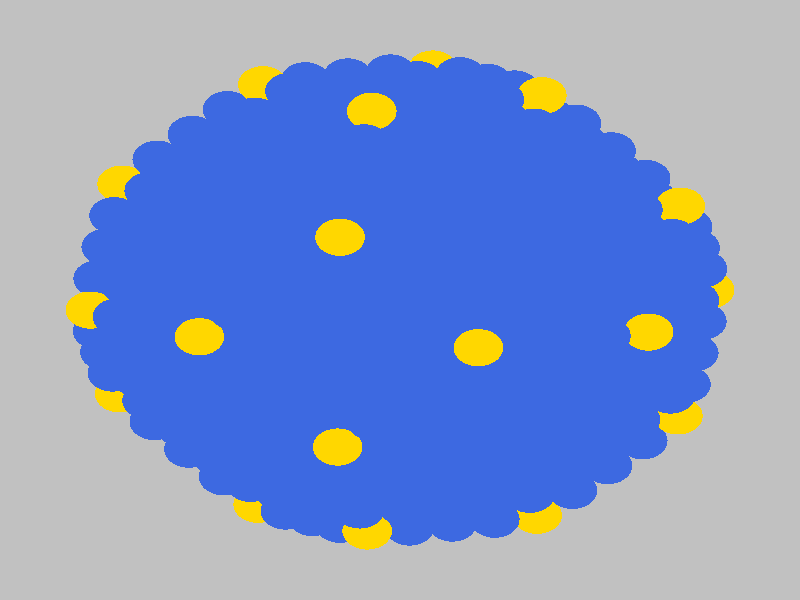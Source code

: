 #version 3.6;
#include "colors.inc"
#include "finish.inc"

global_settings {assumed_gamma 2.2 max_trace_level 6}
background {color Grey transmit 1.0}
camera {orthographic
  right -43.90*x up 43.90*y
  direction 1.00*z
  location <0,0,50.00> look_at <0,0,0>}


light_source {<  -30.00,  30.00,   40.00> color Gray40 shadowless}
light_source {<  30.00,  30.00,   40.00> color Gray40 shadowless} 
light_source {<  30.0,  -30.00,   40.00> color Gray40 shadowless}
light_source {<  -30.0,  -30.00,   40.00> color Gray40 shadowless} 
light_source {<  0.0,  0.00,   40.00> color Gray25 shadowless}
// no fog
#declare simple = finish {phong 0.7 ambient 0.4 diffuse 0.55}
#declare pale = finish {ambient 0.9 diffuse 0.30 roughness 0.001 specular 0.2 }
#declare intermediate = finish {ambient 0.4 diffuse 0.6 specular 0.1 roughness 0.04}
#declare vmd = finish {ambient 0.2 diffuse 0.80 phong 0.25 phong_size 10.0 specular 0.2 roughness 0.1}
#declare jmol = finish {ambient 0.4 diffuse 0.6 specular 1 roughness 0.001 metallic}
#declare ase2 = finish {ambient 0.2 brilliance 3 diffuse 0.6 metallic specular 0.7 roughness 0.04 reflection 0.15}
#declare ase3 = finish {ambient 0.4 brilliance 2 diffuse 0.6 metallic specular 1.0 roughness 0.001 reflection 0.0}
#declare glass = finish {ambient 0.4 diffuse 0.35 specular 1.0 roughness 0.001}
#declare glass2 = finish {ambient 0.3 diffuse 0.3 specular 1.0 reflection 0.25 roughness 0.001}
#declare Rcell = 0.100;
#declare Rbond = 0.100;

#macro atom(LOC, R, COL, TRANS, FIN)
  sphere{LOC, R texture{pigment{color COL transmit TRANS} finish{FIN}}}
#end
#macro constrain(LOC, R, COL, TRANS FIN)
union{torus{R, Rcell rotate 45*z texture{pigment{color COL transmit TRANS} finish{FIN}}}
     torus{R, Rcell rotate -45*z texture{pigment{color COL transmit TRANS} finish{FIN}}}
     translate LOC}
#end

// no cell vertices
atom(<-13.48,  -8.89, -21.48>, 1.36, rgbt <0.25, 0.41, 0.88, 0.00>, 0.0, ase3) // #0
atom(<-14.94,  -4.57, -22.96>, 1.36, rgbt <0.25, 0.41, 0.88, 0.00>, 0.0, ase3) // #1
atom(<-13.05,  -6.59, -22.95>, 1.36, rgbt <0.25, 0.41, 0.88, 0.00>, 0.0, ase3) // #2
atom(<-12.61,  -4.28, -24.43>, 1.36, rgbt <0.25, 0.41, 0.88, 0.00>, 0.0, ase3) // #3
atom(<-15.38,  -6.87, -21.49>, 1.36, rgbt <1.00, 0.84, 0.00, 0.00>, 0.0, ase3) // #4
atom(<-15.78,  -5.34, -19.21>, 1.36, rgbt <0.25, 0.41, 0.88, 0.00>, 0.0, ase3) // #5
atom(<-13.88,  -7.36, -19.20>, 1.36, rgbt <0.25, 0.41, 0.88, 0.00>, 0.0, ase3) // #6
atom(<-13.45,  -5.05, -20.68>, 1.36, rgbt <0.25, 0.41, 0.88, 0.00>, 0.0, ase3) // #7
atom(<-14.29,  -5.83, -16.93>, 1.36, rgbt <0.25, 0.41, 0.88, 0.00>, 0.0, ase3) // #8
atom(<-14.07,   0.04, -25.92>, 1.36, rgbt <0.25, 0.41, 0.88, 0.00>, 0.0, ase3) // #9
atom(<-12.18,  -1.98, -25.91>, 1.36, rgbt <0.25, 0.41, 0.88, 0.00>, 0.0, ase3) // #10
atom(<-11.74,   0.33, -27.38>, 1.36, rgbt <0.25, 0.41, 0.88, 0.00>, 0.0, ase3) // #11
atom(<-14.51,  -2.26, -24.44>, 1.36, rgbt <0.25, 0.41, 0.88, 0.00>, 0.0, ase3) // #12
atom(<-14.91,  -0.73, -22.17>, 1.36, rgbt <0.25, 0.41, 0.88, 0.00>, 0.0, ase3) // #13
atom(<-13.01,  -2.75, -22.16>, 1.36, rgbt <0.25, 0.41, 0.88, 0.00>, 0.0, ase3) // #14
atom(<-12.58,  -0.44, -23.63>, 1.36, rgbt <0.25, 0.41, 0.88, 0.00>, 0.0, ase3) // #15
atom(<-15.35,  -3.04, -20.69>, 1.36, rgbt <0.25, 0.41, 0.88, 0.00>, 0.0, ase3) // #16
atom(<-15.75,  -1.50, -18.42>, 1.36, rgbt <0.25, 0.41, 0.88, 0.00>, 0.0, ase3) // #17
atom(<-13.85,  -3.52, -18.41>, 1.36, rgbt <0.25, 0.41, 0.88, 0.00>, 0.0, ase3) // #18
atom(<-13.42,  -1.22, -19.88>, 1.36, rgbt <0.25, 0.41, 0.88, 0.00>, 0.0, ase3) // #19
atom(<-16.19,  -3.81, -16.94>, 1.36, rgbt <0.25, 0.41, 0.88, 0.00>, 0.0, ase3) // #20
atom(<-16.59,  -2.27, -14.67>, 1.36, rgbt <0.25, 0.41, 0.88, 0.00>, 0.0, ase3) // #21
atom(<-14.69,  -4.29, -14.66>, 1.36, rgbt <0.25, 0.41, 0.88, 0.00>, 0.0, ase3) // #22
atom(<-14.26,  -1.99, -16.13>, 1.36, rgbt <0.25, 0.41, 0.88, 0.00>, 0.0, ase3) // #23
atom(<-15.10,  -2.76, -12.38>, 1.36, rgbt <0.25, 0.41, 0.88, 0.00>, 0.0, ase3) // #24
atom(<-11.30,   2.63, -28.86>, 1.36, rgbt <0.25, 0.41, 0.88, 0.00>, 0.0, ase3) // #25
atom(<-13.64,   2.35, -27.39>, 1.36, rgbt <1.00, 0.84, 0.00, 0.00>, 0.0, ase3) // #26
atom(<-14.04,   3.88, -25.12>, 1.36, rgbt <0.25, 0.41, 0.88, 0.00>, 0.0, ase3) // #27
atom(<-12.14,   1.86, -25.11>, 1.36, rgbt <0.25, 0.41, 0.88, 0.00>, 0.0, ase3) // #28
atom(<-11.71,   4.17, -26.59>, 1.36, rgbt <0.25, 0.41, 0.88, 0.00>, 0.0, ase3) // #29
atom(<-14.48,   1.57, -23.64>, 1.36, rgbt <0.25, 0.41, 0.88, 0.00>, 0.0, ase3) // #30
atom(<-14.88,   3.11, -21.37>, 1.36, rgbt <0.25, 0.41, 0.88, 0.00>, 0.0, ase3) // #31
atom(<-12.98,   1.09, -21.36>, 1.36, rgbt <0.25, 0.41, 0.88, 0.00>, 0.0, ase3) // #32
atom(<-12.55,   3.39, -22.84>, 1.36, rgbt <0.25, 0.41, 0.88, 0.00>, 0.0, ase3) // #33
atom(<-15.32,   0.80, -19.89>, 1.36, rgbt <0.25, 0.41, 0.88, 0.00>, 0.0, ase3) // #34
atom(<-15.72,   2.34, -17.62>, 1.36, rgbt <0.25, 0.41, 0.88, 0.00>, 0.0, ase3) // #35
atom(<-13.82,   0.32, -17.61>, 1.36, rgbt <0.25, 0.41, 0.88, 0.00>, 0.0, ase3) // #36
atom(<-13.39,   2.62, -19.09>, 1.36, rgbt <0.25, 0.41, 0.88, 0.00>, 0.0, ase3) // #37
atom(<-16.16,   0.03, -16.14>, 1.36, rgbt <0.25, 0.41, 0.88, 0.00>, 0.0, ase3) // #38
atom(<-16.56,   1.56, -13.87>, 1.36, rgbt <0.25, 0.41, 0.88, 0.00>, 0.0, ase3) // #39
atom(<-14.66,  -0.46, -13.86>, 1.36, rgbt <0.25, 0.41, 0.88, 0.00>, 0.0, ase3) // #40
atom(<-14.22,   1.85, -15.34>, 1.36, rgbt <0.25, 0.41, 0.88, 0.00>, 0.0, ase3) // #41
atom(<-16.99,  -0.74, -12.39>, 1.36, rgbt <1.00, 0.84, 0.00, 0.00>, 0.0, ase3) // #42
atom(<-15.50,  -1.23, -10.11>, 1.36, rgbt <0.25, 0.41, 0.88, 0.00>, 0.0, ase3) // #43
atom(<-15.06,   1.08, -11.59>, 1.36, rgbt <0.25, 0.41, 0.88, 0.00>, 0.0, ase3) // #44
atom(<-12.11,   5.70, -24.31>, 1.36, rgbt <0.25, 0.41, 0.88, 0.00>, 0.0, ase3) // #45
atom(<-14.45,   5.41, -22.85>, 1.36, rgbt <0.25, 0.41, 0.88, 0.00>, 0.0, ase3) // #46
atom(<-14.85,   6.95, -20.57>, 1.36, rgbt <0.25, 0.41, 0.88, 0.00>, 0.0, ase3) // #47
atom(<-12.95,   4.93, -20.56>, 1.36, rgbt <0.25, 0.41, 0.88, 0.00>, 0.0, ase3) // #48
atom(<-12.52,   7.23, -22.04>, 1.36, rgbt <0.25, 0.41, 0.88, 0.00>, 0.0, ase3) // #49
atom(<-15.28,   4.64, -19.10>, 1.36, rgbt <0.25, 0.41, 0.88, 0.00>, 0.0, ase3) // #50
atom(<-15.69,   6.17, -16.82>, 1.36, rgbt <0.25, 0.41, 0.88, 0.00>, 0.0, ase3) // #51
atom(<-13.79,   4.15, -16.81>, 1.36, rgbt <0.25, 0.41, 0.88, 0.00>, 0.0, ase3) // #52
atom(<-13.35,   6.46, -18.29>, 1.36, rgbt <0.25, 0.41, 0.88, 0.00>, 0.0, ase3) // #53
atom(<-16.12,   3.87, -15.34>, 1.36, rgbt <0.25, 0.41, 0.88, 0.00>, 0.0, ase3) // #54
atom(<-14.63,   3.38, -13.06>, 1.36, rgbt <0.25, 0.41, 0.88, 0.00>, 0.0, ase3) // #55
atom(<-14.19,   5.69, -14.54>, 1.36, rgbt <0.25, 0.41, 0.88, 0.00>, 0.0, ase3) // #56
atom(<-12.92,   8.76, -19.77>, 1.36, rgbt <0.25, 0.41, 0.88, 0.00>, 0.0, ase3) // #57
atom(<-15.25,   8.48, -18.30>, 1.36, rgbt <1.00, 0.84, 0.00, 0.00>, 0.0, ase3) // #58
atom(<-13.76,   7.99, -16.02>, 1.36, rgbt <0.25, 0.41, 0.88, 0.00>, 0.0, ase3) // #59
atom(<-13.32,  10.30, -17.49>, 1.36, rgbt <0.25, 0.41, 0.88, 0.00>, 0.0, ase3) // #60
atom(< -9.68, -12.93, -21.46>, 1.36, rgbt <0.25, 0.41, 0.88, 0.00>, 0.0, ase3) // #61
atom(<-11.15,  -8.61, -22.95>, 1.36, rgbt <0.25, 0.41, 0.88, 0.00>, 0.0, ase3) // #62
atom(< -9.25, -10.63, -22.94>, 1.36, rgbt <0.25, 0.41, 0.88, 0.00>, 0.0, ase3) // #63
atom(< -8.81,  -8.32, -24.41>, 1.36, rgbt <0.25, 0.41, 0.88, 0.00>, 0.0, ase3) // #64
atom(<-11.58, -10.91, -21.47>, 1.36, rgbt <0.25, 0.41, 0.88, 0.00>, 0.0, ase3) // #65
atom(<-11.99,  -9.38, -19.20>, 1.36, rgbt <0.25, 0.41, 0.88, 0.00>, 0.0, ase3) // #66
atom(<-10.09, -11.40, -19.19>, 1.36, rgbt <0.25, 0.41, 0.88, 0.00>, 0.0, ase3) // #67
atom(< -9.65,  -9.09, -20.66>, 1.36, rgbt <0.25, 0.41, 0.88, 0.00>, 0.0, ase3) // #68
atom(<-10.49,  -9.87, -16.91>, 1.36, rgbt <0.25, 0.41, 0.88, 0.00>, 0.0, ase3) // #69
atom(<-10.28,  -4.00, -25.90>, 1.36, rgbt <0.25, 0.41, 0.88, 0.00>, 0.0, ase3) // #70
atom(< -8.38,  -6.02, -25.89>, 1.36, rgbt <0.25, 0.41, 0.88, 0.00>, 0.0, ase3) // #71
atom(< -7.94,  -3.71, -27.37>, 1.36, rgbt <0.25, 0.41, 0.88, 0.00>, 0.0, ase3) // #72
atom(<-10.71,  -6.30, -24.42>, 1.36, rgbt <0.25, 0.41, 0.88, 0.00>, 0.0, ase3) // #73
atom(<-11.12,  -4.77, -22.15>, 1.36, rgbt <0.25, 0.41, 0.88, 0.00>, 0.0, ase3) // #74
atom(< -9.22,  -6.79, -22.14>, 1.36, rgbt <0.25, 0.41, 0.88, 0.00>, 0.0, ase3) // #75
atom(< -8.78,  -4.48, -23.62>, 1.36, rgbt <0.25, 0.41, 0.88, 0.00>, 0.0, ase3) // #76
atom(<-11.55,  -7.07, -20.67>, 1.36, rgbt <0.25, 0.41, 0.88, 0.00>, 0.0, ase3) // #77
atom(<-11.95,  -5.54, -18.40>, 1.36, rgbt <0.25, 0.41, 0.88, 0.00>, 0.0, ase3) // #78
atom(<-10.06,  -7.56, -18.39>, 1.36, rgbt <0.25, 0.41, 0.88, 0.00>, 0.0, ase3) // #79
atom(< -9.62,  -5.26, -19.87>, 1.36, rgbt <0.25, 0.41, 0.88, 0.00>, 0.0, ase3) // #80
atom(<-12.39,  -7.85, -16.92>, 1.36, rgbt <0.25, 0.41, 0.88, 0.00>, 0.0, ase3) // #81
atom(<-12.79,  -6.31, -14.65>, 1.36, rgbt <0.25, 0.41, 0.88, 0.00>, 0.0, ase3) // #82
atom(<-10.89,  -8.33, -14.64>, 1.36, rgbt <0.25, 0.41, 0.88, 0.00>, 0.0, ase3) // #83
atom(<-10.46,  -6.03, -16.12>, 1.36, rgbt <0.25, 0.41, 0.88, 0.00>, 0.0, ase3) // #84
atom(<-11.30,  -6.80, -12.36>, 1.36, rgbt <0.25, 0.41, 0.88, 0.00>, 0.0, ase3) // #85
atom(< -9.41,   0.61, -28.85>, 1.36, rgbt <0.25, 0.41, 0.88, 0.00>, 0.0, ase3) // #86
atom(< -7.51,  -1.41, -28.84>, 1.36, rgbt <0.25, 0.41, 0.88, 0.00>, 0.0, ase3) // #87
atom(< -7.07,   0.90, -30.32>, 1.36, rgbt <0.25, 0.41, 0.88, 0.00>, 0.0, ase3) // #88
atom(< -9.84,  -1.69, -27.38>, 1.36, rgbt <0.25, 0.41, 0.88, 0.00>, 0.0, ase3) // #89
atom(<-10.24,  -0.16, -25.10>, 1.36, rgbt <0.25, 0.41, 0.88, 0.00>, 0.0, ase3) // #90
atom(< -8.35,  -2.18, -25.09>, 1.36, rgbt <0.25, 0.41, 0.88, 0.00>, 0.0, ase3) // #91
atom(< -7.91,   0.13, -26.57>, 1.36, rgbt <0.25, 0.41, 0.88, 0.00>, 0.0, ase3) // #92
atom(<-10.68,  -2.46, -23.63>, 1.36, rgbt <0.25, 0.41, 0.88, 0.00>, 0.0, ase3) // #93
atom(<-11.08,  -0.93, -21.35>, 1.36, rgbt <0.25, 0.41, 0.88, 0.00>, 0.0, ase3) // #94
atom(< -9.18,  -2.95, -21.34>, 1.36, rgbt <0.25, 0.41, 0.88, 0.00>, 0.0, ase3) // #95
atom(< -8.75,  -0.65, -22.82>, 1.36, rgbt <0.25, 0.41, 0.88, 0.00>, 0.0, ase3) // #96
atom(<-11.52,  -3.24, -19.87>, 1.36, rgbt <0.25, 0.41, 0.88, 0.00>, 0.0, ase3) // #97
atom(<-11.92,  -1.70, -17.60>, 1.36, rgbt <0.25, 0.41, 0.88, 0.00>, 0.0, ase3) // #98
atom(<-10.02,  -3.72, -17.59>, 1.36, rgbt <0.25, 0.41, 0.88, 0.00>, 0.0, ase3) // #99
atom(< -9.59,  -1.42, -19.07>, 1.36, rgbt <0.25, 0.41, 0.88, 0.00>, 0.0, ase3) // #100
atom(<-12.36,  -4.01, -16.12>, 1.36, rgbt <0.25, 0.41, 0.88, 0.00>, 0.0, ase3) // #101
atom(<-12.76,  -2.48, -13.85>, 1.36, rgbt <0.25, 0.41, 0.88, 0.00>, 0.0, ase3) // #102
atom(<-10.86,  -4.49, -13.84>, 1.36, rgbt <0.25, 0.41, 0.88, 0.00>, 0.0, ase3) // #103
atom(<-10.43,  -2.19, -15.32>, 1.36, rgbt <0.25, 0.41, 0.88, 0.00>, 0.0, ase3) // #104
atom(<-13.20,  -4.78, -12.37>, 1.36, rgbt <0.25, 0.41, 0.88, 0.00>, 0.0, ase3) // #105
atom(<-13.60,  -3.25, -10.10>, 1.36, rgbt <0.25, 0.41, 0.88, 0.00>, 0.0, ase3) // #106
atom(<-11.70,  -5.27, -10.09>, 1.36, rgbt <0.25, 0.41, 0.88, 0.00>, 0.0, ase3) // #107
atom(<-11.27,  -2.96, -11.57>, 1.36, rgbt <0.25, 0.41, 0.88, 0.00>, 0.0, ase3) // #108
atom(<-12.10,  -3.73,  -7.82>, 1.36, rgbt <0.25, 0.41, 0.88, 0.00>, 0.0, ase3) // #109
atom(< -6.64,   3.20, -31.80>, 1.36, rgbt <0.25, 0.41, 0.88, 0.00>, 0.0, ase3) // #110
atom(< -8.97,   2.92, -30.33>, 1.36, rgbt <0.25, 0.41, 0.88, 0.00>, 0.0, ase3) // #111
atom(< -9.37,   4.45, -28.06>, 1.36, rgbt <0.25, 0.41, 0.88, 0.00>, 0.0, ase3) // #112
atom(< -7.48,   2.43, -28.05>, 1.36, rgbt <0.25, 0.41, 0.88, 0.00>, 0.0, ase3) // #113
atom(< -7.04,   4.74, -29.52>, 1.36, rgbt <0.25, 0.41, 0.88, 0.00>, 0.0, ase3) // #114
atom(< -9.81,   2.15, -26.58>, 1.36, rgbt <0.25, 0.41, 0.88, 0.00>, 0.0, ase3) // #115
atom(<-10.21,   3.68, -24.30>, 1.36, rgbt <0.25, 0.41, 0.88, 0.00>, 0.0, ase3) // #116
atom(< -8.31,   1.66, -24.30>, 1.36, rgbt <0.25, 0.41, 0.88, 0.00>, 0.0, ase3) // #117
atom(< -7.88,   3.97, -25.77>, 1.36, rgbt <0.25, 0.41, 0.88, 0.00>, 0.0, ase3) // #118
atom(<-10.65,   1.37, -22.83>, 1.36, rgbt <0.25, 0.41, 0.88, 0.00>, 0.0, ase3) // #119
atom(<-11.05,   2.91, -20.55>, 1.36, rgbt <0.25, 0.41, 0.88, 0.00>, 0.0, ase3) // #120
atom(< -9.15,   0.89, -20.55>, 1.36, rgbt <0.25, 0.41, 0.88, 0.00>, 0.0, ase3) // #121
atom(< -8.72,   3.19, -22.02>, 1.36, rgbt <0.25, 0.41, 0.88, 0.00>, 0.0, ase3) // #122
atom(<-11.49,   0.60, -19.08>, 1.36, rgbt <0.25, 0.41, 0.88, 0.00>, 0.0, ase3) // #123
atom(<-11.89,   2.13, -16.80>, 1.36, rgbt <0.25, 0.41, 0.88, 0.00>, 0.0, ase3) // #124
atom(< -9.99,   0.12, -16.79>, 1.36, rgbt <0.25, 0.41, 0.88, 0.00>, 0.0, ase3) // #125
atom(< -9.56,   2.42, -18.27>, 1.36, rgbt <0.25, 0.41, 0.88, 0.00>, 0.0, ase3) // #126
atom(<-12.33,  -0.17, -15.33>, 1.36, rgbt <0.25, 0.41, 0.88, 0.00>, 0.0, ase3) // #127
atom(<-12.73,   1.36, -13.05>, 1.36, rgbt <0.25, 0.41, 0.88, 0.00>, 0.0, ase3) // #128
atom(<-10.83,  -0.66, -13.04>, 1.36, rgbt <0.25, 0.41, 0.88, 0.00>, 0.0, ase3) // #129
atom(<-10.40,   1.65, -14.52>, 1.36, rgbt <0.25, 0.41, 0.88, 0.00>, 0.0, ase3) // #130
atom(<-13.16,  -0.94, -11.58>, 1.36, rgbt <0.25, 0.41, 0.88, 0.00>, 0.0, ase3) // #131
atom(<-13.57,   0.59,  -9.30>, 1.36, rgbt <0.25, 0.41, 0.88, 0.00>, 0.0, ase3) // #132
atom(<-11.67,  -1.43,  -9.29>, 1.36, rgbt <0.25, 0.41, 0.88, 0.00>, 0.0, ase3) // #133
atom(<-11.23,   0.88, -10.77>, 1.36, rgbt <0.25, 0.41, 0.88, 0.00>, 0.0, ase3) // #134
atom(<-14.00,  -1.71,  -7.83>, 1.36, rgbt <0.25, 0.41, 0.88, 0.00>, 0.0, ase3) // #135
atom(<-12.51,  -2.20,  -5.54>, 1.36, rgbt <0.25, 0.41, 0.88, 0.00>, 0.0, ase3) // #136
atom(<-12.07,   0.10,  -7.02>, 1.36, rgbt <0.25, 0.41, 0.88, 0.00>, 0.0, ase3) // #137
atom(< -7.44,   6.27, -27.25>, 1.36, rgbt <0.25, 0.41, 0.88, 0.00>, 0.0, ase3) // #138
atom(< -9.78,   5.98, -25.78>, 1.36, rgbt <0.25, 0.41, 0.88, 0.00>, 0.0, ase3) // #139
atom(<-10.18,   7.52, -23.51>, 1.36, rgbt <0.25, 0.41, 0.88, 0.00>, 0.0, ase3) // #140
atom(< -8.28,   5.50, -23.50>, 1.36, rgbt <0.25, 0.41, 0.88, 0.00>, 0.0, ase3) // #141
atom(< -7.85,   7.80, -24.98>, 1.36, rgbt <0.25, 0.41, 0.88, 0.00>, 0.0, ase3) // #142
atom(<-10.62,   5.21, -22.03>, 1.36, rgbt <0.25, 0.41, 0.88, 0.00>, 0.0, ase3) // #143
atom(<-11.02,   6.75, -19.76>, 1.36, rgbt <0.25, 0.41, 0.88, 0.00>, 0.0, ase3) // #144
atom(< -9.12,   4.73, -19.75>, 1.36, rgbt <0.25, 0.41, 0.88, 0.00>, 0.0, ase3) // #145
atom(< -8.69,   7.03, -21.22>, 1.36, rgbt <0.25, 0.41, 0.88, 0.00>, 0.0, ase3) // #146
atom(<-11.46,   4.44, -18.28>, 1.36, rgbt <0.25, 0.41, 0.88, 0.00>, 0.0, ase3) // #147
atom(<-11.86,   5.97, -16.01>, 1.36, rgbt <0.25, 0.41, 0.88, 0.00>, 0.0, ase3) // #148
atom(< -9.96,   3.95, -16.00>, 1.36, rgbt <0.25, 0.41, 0.88, 0.00>, 0.0, ase3) // #149
atom(< -9.53,   6.26, -17.47>, 1.36, rgbt <0.25, 0.41, 0.88, 0.00>, 0.0, ase3) // #150
atom(<-12.29,   3.67, -14.53>, 1.36, rgbt <0.25, 0.41, 0.88, 0.00>, 0.0, ase3) // #151
atom(<-12.70,   5.20, -12.26>, 1.36, rgbt <0.25, 0.41, 0.88, 0.00>, 0.0, ase3) // #152
atom(<-10.80,   3.18, -12.25>, 1.36, rgbt <0.25, 0.41, 0.88, 0.00>, 0.0, ase3) // #153
atom(<-10.36,   5.49, -13.72>, 1.36, rgbt <0.25, 0.41, 0.88, 0.00>, 0.0, ase3) // #154
atom(<-13.13,   2.90, -10.78>, 1.36, rgbt <0.25, 0.41, 0.88, 0.00>, 0.0, ase3) // #155
atom(<-11.64,   2.41,  -8.50>, 1.36, rgbt <0.25, 0.41, 0.88, 0.00>, 0.0, ase3) // #156
atom(<-11.20,   4.71,  -9.97>, 1.36, rgbt <0.25, 0.41, 0.88, 0.00>, 0.0, ase3) // #157
atom(< -8.25,   9.34, -22.70>, 1.36, rgbt <0.25, 0.41, 0.88, 0.00>, 0.0, ase3) // #158
atom(<-10.59,   9.05, -21.23>, 1.36, rgbt <0.25, 0.41, 0.88, 0.00>, 0.0, ase3) // #159
atom(<-10.99,  10.58, -18.96>, 1.36, rgbt <0.25, 0.41, 0.88, 0.00>, 0.0, ase3) // #160
atom(< -9.09,   8.56, -18.95>, 1.36, rgbt <0.25, 0.41, 0.88, 0.00>, 0.0, ase3) // #161
atom(< -8.66,  10.87, -20.43>, 1.36, rgbt <0.25, 0.41, 0.88, 0.00>, 0.0, ase3) // #162
atom(<-11.42,   8.28, -17.48>, 1.36, rgbt <0.25, 0.41, 0.88, 0.00>, 0.0, ase3) // #163
atom(<-11.83,   9.81, -15.21>, 1.36, rgbt <0.25, 0.41, 0.88, 0.00>, 0.0, ase3) // #164
atom(< -9.93,   7.79, -15.20>, 1.36, rgbt <0.25, 0.41, 0.88, 0.00>, 0.0, ase3) // #165
atom(< -9.49,  10.10, -16.68>, 1.36, rgbt <0.25, 0.41, 0.88, 0.00>, 0.0, ase3) // #166
atom(<-12.26,   7.51, -13.73>, 1.36, rgbt <0.25, 0.41, 0.88, 0.00>, 0.0, ase3) // #167
atom(<-10.77,   7.02, -11.45>, 1.36, rgbt <0.25, 0.41, 0.88, 0.00>, 0.0, ase3) // #168
atom(<-10.33,   9.32, -12.93>, 1.36, rgbt <0.25, 0.41, 0.88, 0.00>, 0.0, ase3) // #169
atom(< -9.06,  12.40, -18.15>, 1.36, rgbt <0.25, 0.41, 0.88, 0.00>, 0.0, ase3) // #170
atom(<-11.39,  12.12, -16.69>, 1.36, rgbt <0.25, 0.41, 0.88, 0.00>, 0.0, ase3) // #171
atom(< -9.90,  11.63, -14.40>, 1.36, rgbt <0.25, 0.41, 0.88, 0.00>, 0.0, ase3) // #172
atom(< -9.46,  13.93, -15.88>, 1.36, rgbt <0.25, 0.41, 0.88, 0.00>, 0.0, ase3) // #173
atom(< -7.35, -12.65, -22.93>, 1.36, rgbt <0.25, 0.41, 0.88, 0.00>, 0.0, ase3) // #174
atom(< -5.45, -14.66, -22.92>, 1.36, rgbt <0.25, 0.41, 0.88, 0.00>, 0.0, ase3) // #175
atom(< -5.01, -12.36, -24.40>, 1.36, rgbt <0.25, 0.41, 0.88, 0.00>, 0.0, ase3) // #176
atom(< -7.78, -14.95, -21.45>, 1.36, rgbt <1.00, 0.84, 0.00, 0.00>, 0.0, ase3) // #177
atom(< -8.19, -13.42, -19.18>, 1.36, rgbt <0.25, 0.41, 0.88, 0.00>, 0.0, ase3) // #178
atom(< -6.29, -15.44, -19.17>, 1.36, rgbt <0.25, 0.41, 0.88, 0.00>, 0.0, ase3) // #179
atom(< -5.85, -13.13, -20.64>, 1.36, rgbt <0.25, 0.41, 0.88, 0.00>, 0.0, ase3) // #180
atom(< -6.69, -13.90, -16.89>, 1.36, rgbt <0.25, 0.41, 0.88, 0.00>, 0.0, ase3) // #181
atom(< -6.48,  -8.04, -25.88>, 1.36, rgbt <0.25, 0.41, 0.88, 0.00>, 0.0, ase3) // #182
atom(< -4.58, -10.05, -25.87>, 1.36, rgbt <0.25, 0.41, 0.88, 0.00>, 0.0, ase3) // #183
atom(< -4.14,  -7.75, -27.35>, 1.36, rgbt <0.25, 0.41, 0.88, 0.00>, 0.0, ase3) // #184
atom(< -6.91, -10.34, -24.40>, 1.36, rgbt <0.25, 0.41, 0.88, 0.00>, 0.0, ase3) // #185
atom(< -7.32,  -8.81, -22.13>, 1.36, rgbt <0.25, 0.41, 0.88, 0.00>, 0.0, ase3) // #186
atom(< -5.42, -10.83, -22.12>, 1.36, rgbt <0.25, 0.41, 0.88, 0.00>, 0.0, ase3) // #187
atom(< -4.98,  -8.52, -23.60>, 1.36, rgbt <0.25, 0.41, 0.88, 0.00>, 0.0, ase3) // #188
atom(< -7.75, -11.11, -20.65>, 1.36, rgbt <0.25, 0.41, 0.88, 0.00>, 0.0, ase3) // #189
atom(< -8.16,  -9.58, -18.38>, 1.36, rgbt <0.25, 0.41, 0.88, 0.00>, 0.0, ase3) // #190
atom(< -6.26, -11.60, -18.37>, 1.36, rgbt <0.25, 0.41, 0.88, 0.00>, 0.0, ase3) // #191
atom(< -5.82,  -9.29, -19.85>, 1.36, rgbt <0.25, 0.41, 0.88, 0.00>, 0.0, ase3) // #192
atom(< -8.59, -11.88, -16.90>, 1.36, rgbt <0.25, 0.41, 0.88, 0.00>, 0.0, ase3) // #193
atom(< -8.99, -10.35, -14.63>, 1.36, rgbt <0.25, 0.41, 0.88, 0.00>, 0.0, ase3) // #194
atom(< -7.10, -12.37, -14.62>, 1.36, rgbt <0.25, 0.41, 0.88, 0.00>, 0.0, ase3) // #195
atom(< -6.66, -10.07, -16.10>, 1.36, rgbt <0.25, 0.41, 0.88, 0.00>, 0.0, ase3) // #196
atom(< -7.50, -10.84, -12.35>, 1.36, rgbt <0.25, 0.41, 0.88, 0.00>, 0.0, ase3) // #197
atom(< -5.61,  -3.43, -28.83>, 1.36, rgbt <0.25, 0.41, 0.88, 0.00>, 0.0, ase3) // #198
atom(< -3.71,  -5.44, -28.83>, 1.36, rgbt <0.25, 0.41, 0.88, 0.00>, 0.0, ase3) // #199
atom(< -3.27,  -3.14, -30.30>, 1.36, rgbt <0.25, 0.41, 0.88, 0.00>, 0.0, ase3) // #200
atom(< -6.04,  -5.73, -27.36>, 1.36, rgbt <0.25, 0.41, 0.88, 0.00>, 0.0, ase3) // #201
atom(< -6.45,  -4.20, -25.08>, 1.36, rgbt <0.25, 0.41, 0.88, 0.00>, 0.0, ase3) // #202
atom(< -4.55,  -6.22, -25.07>, 1.36, rgbt <0.25, 0.41, 0.88, 0.00>, 0.0, ase3) // #203
atom(< -4.11,  -3.91, -26.55>, 1.36, rgbt <0.25, 0.41, 0.88, 0.00>, 0.0, ase3) // #204
atom(< -6.88,  -6.50, -23.61>, 1.36, rgbt <0.25, 0.41, 0.88, 0.00>, 0.0, ase3) // #205
atom(< -7.29,  -4.97, -21.33>, 1.36, rgbt <0.25, 0.41, 0.88, 0.00>, 0.0, ase3) // #206
atom(< -5.39,  -6.99, -21.32>, 1.36, rgbt <0.25, 0.41, 0.88, 0.00>, 0.0, ase3) // #207
atom(< -4.95,  -4.68, -22.80>, 1.36, rgbt <0.25, 0.41, 0.88, 0.00>, 0.0, ase3) // #208
atom(< -7.72,  -7.27, -19.86>, 1.36, rgbt <0.25, 0.41, 0.88, 0.00>, 0.0, ase3) // #209
atom(< -8.12,  -5.74, -17.58>, 1.36, rgbt <0.25, 0.41, 0.88, 0.00>, 0.0, ase3) // #210
atom(< -6.23,  -7.76, -17.57>, 1.36, rgbt <0.25, 0.41, 0.88, 0.00>, 0.0, ase3) // #211
atom(< -5.79,  -5.46, -19.05>, 1.36, rgbt <0.25, 0.41, 0.88, 0.00>, 0.0, ase3) // #212
atom(< -8.56,  -8.05, -16.11>, 1.36, rgbt <0.25, 0.41, 0.88, 0.00>, 0.0, ase3) // #213
atom(< -8.96,  -6.51, -13.83>, 1.36, rgbt <0.25, 0.41, 0.88, 0.00>, 0.0, ase3) // #214
atom(< -7.06,  -8.53, -13.82>, 1.36, rgbt <0.25, 0.41, 0.88, 0.00>, 0.0, ase3) // #215
atom(< -6.63,  -6.23, -15.30>, 1.36, rgbt <0.25, 0.41, 0.88, 0.00>, 0.0, ase3) // #216
atom(< -9.40,  -8.82, -12.36>, 1.36, rgbt <0.25, 0.41, 0.88, 0.00>, 0.0, ase3) // #217
atom(< -9.80,  -7.29, -10.08>, 1.36, rgbt <0.25, 0.41, 0.88, 0.00>, 0.0, ase3) // #218
atom(< -7.90,  -9.31, -10.07>, 1.36, rgbt <0.25, 0.41, 0.88, 0.00>, 0.0, ase3) // #219
atom(< -7.47,  -7.00, -11.55>, 1.36, rgbt <0.25, 0.41, 0.88, 0.00>, 0.0, ase3) // #220
atom(< -8.31,  -7.77,  -7.80>, 1.36, rgbt <0.25, 0.41, 0.88, 0.00>, 0.0, ase3) // #221
atom(< -4.74,   1.18, -31.79>, 1.36, rgbt <0.25, 0.41, 0.88, 0.00>, 0.0, ase3) // #222
atom(< -2.84,  -0.83, -31.78>, 1.36, rgbt <0.25, 0.41, 0.88, 0.00>, 0.0, ase3) // #223
atom(< -2.40,   1.47, -33.26>, 1.36, rgbt <0.25, 0.41, 0.88, 0.00>, 0.0, ase3) // #224
atom(< -5.17,  -1.12, -30.31>, 1.36, rgbt <0.25, 0.41, 0.88, 0.00>, 0.0, ase3) // #225
atom(< -5.58,   0.41, -28.04>, 1.36, rgbt <0.25, 0.41, 0.88, 0.00>, 0.0, ase3) // #226
atom(< -3.68,  -1.61, -28.03>, 1.36, rgbt <0.25, 0.41, 0.88, 0.00>, 0.0, ase3) // #227
atom(< -3.24,   0.70, -29.50>, 1.36, rgbt <0.25, 0.41, 0.88, 0.00>, 0.0, ase3) // #228
atom(< -6.01,  -1.89, -26.56>, 1.36, rgbt <0.25, 0.41, 0.88, 0.00>, 0.0, ase3) // #229
atom(< -6.42,  -0.36, -24.29>, 1.36, rgbt <0.25, 0.41, 0.88, 0.00>, 0.0, ase3) // #230
atom(< -4.52,  -2.38, -24.28>, 1.36, rgbt <0.25, 0.41, 0.88, 0.00>, 0.0, ase3) // #231
atom(< -4.08,  -0.07, -25.75>, 1.36, rgbt <0.25, 0.41, 0.88, 0.00>, 0.0, ase3) // #232
atom(< -6.85,  -2.66, -22.81>, 1.36, rgbt <0.25, 0.41, 0.88, 0.00>, 0.0, ase3) // #233
atom(< -7.25,  -1.13, -20.54>, 1.36, rgbt <0.25, 0.41, 0.88, 0.00>, 0.0, ase3) // #234
atom(< -5.36,  -3.15, -20.53>, 1.36, rgbt <0.25, 0.41, 0.88, 0.00>, 0.0, ase3) // #235
atom(< -4.92,  -0.85, -22.00>, 1.36, rgbt <0.25, 0.41, 0.88, 0.00>, 0.0, ase3) // #236
atom(< -7.69,  -3.44, -19.06>, 1.36, rgbt <0.25, 0.41, 0.88, 0.00>, 0.0, ase3) // #237
atom(< -8.09,  -1.90, -16.79>, 1.36, rgbt <0.25, 0.41, 0.88, 0.00>, 0.0, ase3) // #238
atom(< -6.19,  -3.92, -16.78>, 1.36, rgbt <0.25, 0.41, 0.88, 0.00>, 0.0, ase3) // #239
atom(< -5.76,  -1.62, -18.25>, 1.36, rgbt <0.25, 0.41, 0.88, 0.00>, 0.0, ase3) // #240
atom(< -8.53,  -4.21, -15.31>, 1.36, rgbt <0.25, 0.41, 0.88, 0.00>, 0.0, ase3) // #241
atom(< -8.93,  -2.68, -13.04>, 1.36, rgbt <0.25, 0.41, 0.88, 0.00>, 0.0, ase3) // #242
atom(< -7.03,  -4.70, -13.03>, 1.36, rgbt <0.25, 0.41, 0.88, 0.00>, 0.0, ase3) // #243
atom(< -6.60,  -2.39, -14.50>, 1.36, rgbt <0.25, 0.41, 0.88, 0.00>, 0.0, ase3) // #244
atom(< -9.37,  -4.98, -11.56>, 1.36, rgbt <0.25, 0.41, 0.88, 0.00>, 0.0, ase3) // #245
atom(< -9.77,  -3.45,  -9.28>, 1.36, rgbt <0.25, 0.41, 0.88, 0.00>, 0.0, ase3) // #246
atom(< -7.87,  -5.47,  -9.28>, 1.36, rgbt <0.25, 0.41, 0.88, 0.00>, 0.0, ase3) // #247
atom(< -7.44,  -3.16, -10.75>, 1.36, rgbt <0.25, 0.41, 0.88, 0.00>, 0.0, ase3) // #248
atom(<-10.21,  -5.75,  -7.81>, 1.36, rgbt <0.25, 0.41, 0.88, 0.00>, 0.0, ase3) // #249
atom(<-10.61,  -4.22,  -5.53>, 1.36, rgbt <0.25, 0.41, 0.88, 0.00>, 0.0, ase3) // #250
atom(< -8.71,  -6.24,  -5.53>, 1.36, rgbt <0.25, 0.41, 0.88, 0.00>, 0.0, ase3) // #251
atom(< -8.28,  -3.93,  -7.00>, 1.36, rgbt <0.25, 0.41, 0.88, 0.00>, 0.0, ase3) // #252
atom(< -9.11,  -4.71,  -3.25>, 1.36, rgbt <0.25, 0.41, 0.88, 0.00>, 0.0, ase3) // #253
atom(< -4.30,   3.49, -33.26>, 1.36, rgbt <1.00, 0.84, 0.00, 0.00>, 0.0, ase3) // #254
atom(< -4.71,   5.02, -30.99>, 1.36, rgbt <0.25, 0.41, 0.88, 0.00>, 0.0, ase3) // #255
atom(< -2.81,   3.00, -30.98>, 1.36, rgbt <0.25, 0.41, 0.88, 0.00>, 0.0, ase3) // #256
atom(< -2.37,   5.31, -32.46>, 1.36, rgbt <0.25, 0.41, 0.88, 0.00>, 0.0, ase3) // #257
atom(< -5.14,   2.72, -29.51>, 1.36, rgbt <0.25, 0.41, 0.88, 0.00>, 0.0, ase3) // #258
atom(< -5.55,   4.25, -27.24>, 1.36, rgbt <0.25, 0.41, 0.88, 0.00>, 0.0, ase3) // #259
atom(< -3.65,   2.23, -27.23>, 1.36, rgbt <0.25, 0.41, 0.88, 0.00>, 0.0, ase3) // #260
atom(< -3.21,   4.54, -28.71>, 1.36, rgbt <0.25, 0.41, 0.88, 0.00>, 0.0, ase3) // #261
atom(< -5.98,   1.95, -25.76>, 1.36, rgbt <0.25, 0.41, 0.88, 0.00>, 0.0, ase3) // #262
atom(< -6.38,   3.48, -23.49>, 1.36, rgbt <0.25, 0.41, 0.88, 0.00>, 0.0, ase3) // #263
atom(< -4.49,   1.46, -23.48>, 1.36, rgbt <0.25, 0.41, 0.88, 0.00>, 0.0, ase3) // #264
atom(< -4.05,   3.76, -24.96>, 1.36, rgbt <0.25, 0.41, 0.88, 0.00>, 0.0, ase3) // #265
atom(< -6.82,   1.17, -22.01>, 1.36, rgbt <0.25, 0.41, 0.88, 0.00>, 0.0, ase3) // #266
atom(< -7.22,   2.71, -19.74>, 1.36, rgbt <0.25, 0.41, 0.88, 0.00>, 0.0, ase3) // #267
atom(< -5.32,   0.69, -19.73>, 1.36, rgbt <0.25, 0.41, 0.88, 0.00>, 0.0, ase3) // #268
atom(< -4.89,   2.99, -21.21>, 1.36, rgbt <0.25, 0.41, 0.88, 0.00>, 0.0, ase3) // #269
atom(< -7.66,   0.40, -18.26>, 1.36, rgbt <0.25, 0.41, 0.88, 0.00>, 0.0, ase3) // #270
atom(< -8.06,   1.93, -15.99>, 1.36, rgbt <0.25, 0.41, 0.88, 0.00>, 0.0, ase3) // #271
atom(< -6.16,  -0.09, -15.98>, 1.36, rgbt <0.25, 0.41, 0.88, 0.00>, 0.0, ase3) // #272
atom(< -5.73,   2.22, -17.46>, 1.36, rgbt <0.25, 0.41, 0.88, 0.00>, 0.0, ase3) // #273
atom(< -8.50,  -0.37, -14.51>, 1.36, rgbt <0.25, 0.41, 0.88, 0.00>, 0.0, ase3) // #274
atom(< -8.90,   1.16, -12.24>, 1.36, rgbt <0.25, 0.41, 0.88, 0.00>, 0.0, ase3) // #275
atom(< -7.00,  -0.86, -12.23>, 1.36, rgbt <0.25, 0.41, 0.88, 0.00>, 0.0, ase3) // #276
atom(< -6.57,   1.45, -13.71>, 1.36, rgbt <0.25, 0.41, 0.88, 0.00>, 0.0, ase3) // #277
atom(< -9.34,  -1.14, -10.76>, 1.36, rgbt <0.25, 0.41, 0.88, 0.00>, 0.0, ase3) // #278
atom(< -9.74,   0.39,  -8.49>, 1.36, rgbt <0.25, 0.41, 0.88, 0.00>, 0.0, ase3) // #279
atom(< -7.84,  -1.63,  -8.48>, 1.36, rgbt <0.25, 0.41, 0.88, 0.00>, 0.0, ase3) // #280
atom(< -7.41,   0.68,  -9.96>, 1.36, rgbt <0.25, 0.41, 0.88, 0.00>, 0.0, ase3) // #281
atom(<-10.17,  -1.92,  -7.01>, 1.36, rgbt <0.25, 0.41, 0.88, 0.00>, 0.0, ase3) // #282
atom(<-10.58,  -0.38,  -4.74>, 1.36, rgbt <0.25, 0.41, 0.88, 0.00>, 0.0, ase3) // #283
atom(< -8.68,  -2.40,  -4.73>, 1.36, rgbt <0.25, 0.41, 0.88, 0.00>, 0.0, ase3) // #284
atom(< -8.24,  -0.10,  -6.20>, 1.36, rgbt <0.25, 0.41, 0.88, 0.00>, 0.0, ase3) // #285
atom(<-11.01,  -2.69,  -3.26>, 1.36, rgbt <1.00, 0.84, 0.00, 0.00>, 0.0, ase3) // #286
atom(< -9.08,  -0.87,  -2.45>, 1.36, rgbt <0.25, 0.41, 0.88, 0.00>, 0.0, ase3) // #287
atom(< -2.78,   6.84, -30.18>, 1.36, rgbt <0.25, 0.41, 0.88, 0.00>, 0.0, ase3) // #288
atom(< -5.11,   6.56, -28.72>, 1.36, rgbt <0.25, 0.41, 0.88, 0.00>, 0.0, ase3) // #289
atom(< -5.51,   8.09, -26.44>, 1.36, rgbt <0.25, 0.41, 0.88, 0.00>, 0.0, ase3) // #290
atom(< -3.62,   6.07, -26.43>, 1.36, rgbt <0.25, 0.41, 0.88, 0.00>, 0.0, ase3) // #291
atom(< -3.18,   8.37, -27.91>, 1.36, rgbt <0.25, 0.41, 0.88, 0.00>, 0.0, ase3) // #292
atom(< -5.95,   5.78, -24.97>, 1.36, rgbt <0.25, 0.41, 0.88, 0.00>, 0.0, ase3) // #293
atom(< -6.35,   7.32, -22.69>, 1.36, rgbt <0.25, 0.41, 0.88, 0.00>, 0.0, ase3) // #294
atom(< -4.45,   5.30, -22.68>, 1.36, rgbt <0.25, 0.41, 0.88, 0.00>, 0.0, ase3) // #295
atom(< -4.02,   7.60, -24.16>, 1.36, rgbt <0.25, 0.41, 0.88, 0.00>, 0.0, ase3) // #296
atom(< -6.79,   5.01, -21.22>, 1.36, rgbt <0.25, 0.41, 0.88, 0.00>, 0.0, ase3) // #297
atom(< -7.19,   6.54, -18.94>, 1.36, rgbt <0.25, 0.41, 0.88, 0.00>, 0.0, ase3) // #298
atom(< -5.29,   4.53, -18.93>, 1.36, rgbt <0.25, 0.41, 0.88, 0.00>, 0.0, ase3) // #299
atom(< -4.86,   6.83, -20.41>, 1.36, rgbt <0.25, 0.41, 0.88, 0.00>, 0.0, ase3) // #300
atom(< -7.63,   4.24, -17.47>, 1.36, rgbt <0.25, 0.41, 0.88, 0.00>, 0.0, ase3) // #301
atom(< -8.03,   5.77, -15.19>, 1.36, rgbt <0.25, 0.41, 0.88, 0.00>, 0.0, ase3) // #302
atom(< -6.13,   3.75, -15.18>, 1.36, rgbt <0.25, 0.41, 0.88, 0.00>, 0.0, ase3) // #303
atom(< -5.70,   6.06, -16.66>, 1.36, rgbt <0.25, 0.41, 0.88, 0.00>, 0.0, ase3) // #304
atom(< -8.47,   3.47, -13.71>, 1.36, rgbt <0.25, 0.41, 0.88, 0.00>, 0.0, ase3) // #305
atom(< -8.87,   5.00, -11.44>, 1.36, rgbt <0.25, 0.41, 0.88, 0.00>, 0.0, ase3) // #306
atom(< -6.97,   2.98, -11.43>, 1.36, rgbt <0.25, 0.41, 0.88, 0.00>, 0.0, ase3) // #307
atom(< -6.54,   5.29, -12.91>, 1.36, rgbt <0.25, 0.41, 0.88, 0.00>, 0.0, ase3) // #308
atom(< -9.30,   2.69,  -9.96>, 1.36, rgbt <0.25, 0.41, 0.88, 0.00>, 0.0, ase3) // #309
atom(< -9.71,   4.23,  -7.69>, 1.36, rgbt <0.25, 0.41, 0.88, 0.00>, 0.0, ase3) // #310
atom(< -7.81,   2.21,  -7.68>, 1.36, rgbt <0.25, 0.41, 0.88, 0.00>, 0.0, ase3) // #311
atom(< -7.37,   4.51,  -9.16>, 1.36, rgbt <0.25, 0.41, 0.88, 0.00>, 0.0, ase3) // #312
atom(<-10.14,   1.92,  -6.21>, 1.36, rgbt <0.25, 0.41, 0.88, 0.00>, 0.0, ase3) // #313
atom(< -8.65,   1.44,  -3.93>, 1.36, rgbt <0.25, 0.41, 0.88, 0.00>, 0.0, ase3) // #314
atom(< -8.21,   3.74,  -5.41>, 1.36, rgbt <0.25, 0.41, 0.88, 0.00>, 0.0, ase3) // #315
atom(< -3.58,   9.91, -25.64>, 1.36, rgbt <0.25, 0.41, 0.88, 0.00>, 0.0, ase3) // #316
atom(< -5.92,   9.62, -24.17>, 1.36, rgbt <0.25, 0.41, 0.88, 0.00>, 0.0, ase3) // #317
atom(< -6.32,  11.15, -21.90>, 1.36, rgbt <0.25, 0.41, 0.88, 0.00>, 0.0, ase3) // #318
atom(< -4.42,   9.14, -21.89>, 1.36, rgbt <0.25, 0.41, 0.88, 0.00>, 0.0, ase3) // #319
atom(< -3.99,  11.44, -23.36>, 1.36, rgbt <0.25, 0.41, 0.88, 0.00>, 0.0, ase3) // #320
atom(< -6.76,   8.85, -20.42>, 1.36, rgbt <0.25, 0.41, 0.88, 0.00>, 0.0, ase3) // #321
atom(< -7.16,  10.38, -18.14>, 1.36, rgbt <0.25, 0.41, 0.88, 0.00>, 0.0, ase3) // #322
atom(< -5.26,   8.36, -18.14>, 1.36, rgbt <0.25, 0.41, 0.88, 0.00>, 0.0, ase3) // #323
atom(< -4.83,  10.67, -19.61>, 1.36, rgbt <0.25, 0.41, 0.88, 0.00>, 0.0, ase3) // #324
atom(< -7.60,   8.08, -16.67>, 1.36, rgbt <0.25, 0.41, 0.88, 0.00>, 0.0, ase3) // #325
atom(< -8.00,   9.61, -14.39>, 1.36, rgbt <0.25, 0.41, 0.88, 0.00>, 0.0, ase3) // #326
atom(< -6.10,   7.59, -14.39>, 1.36, rgbt <0.25, 0.41, 0.88, 0.00>, 0.0, ase3) // #327
atom(< -5.66,   9.90, -15.86>, 1.36, rgbt <0.25, 0.41, 0.88, 0.00>, 0.0, ase3) // #328
atom(< -8.43,   7.31, -12.92>, 1.36, rgbt <0.25, 0.41, 0.88, 0.00>, 0.0, ase3) // #329
atom(< -8.84,   8.84, -10.64>, 1.36, rgbt <0.25, 0.41, 0.88, 0.00>, 0.0, ase3) // #330
atom(< -6.94,   6.82, -10.63>, 1.36, rgbt <0.25, 0.41, 0.88, 0.00>, 0.0, ase3) // #331
atom(< -6.50,   9.12, -12.11>, 1.36, rgbt <0.25, 0.41, 0.88, 0.00>, 0.0, ase3) // #332
atom(< -9.27,   6.53,  -9.17>, 1.36, rgbt <0.25, 0.41, 0.88, 0.00>, 0.0, ase3) // #333
atom(< -7.78,   6.05,  -6.88>, 1.36, rgbt <0.25, 0.41, 0.88, 0.00>, 0.0, ase3) // #334
atom(< -7.34,   8.35,  -8.36>, 1.36, rgbt <0.25, 0.41, 0.88, 0.00>, 0.0, ase3) // #335
atom(< -4.39,  12.97, -21.09>, 1.36, rgbt <0.25, 0.41, 0.88, 0.00>, 0.0, ase3) // #336
atom(< -6.73,  12.69, -19.62>, 1.36, rgbt <0.25, 0.41, 0.88, 0.00>, 0.0, ase3) // #337
atom(< -7.13,  14.22, -17.35>, 1.36, rgbt <0.25, 0.41, 0.88, 0.00>, 0.0, ase3) // #338
atom(< -5.23,  12.20, -17.34>, 1.36, rgbt <0.25, 0.41, 0.88, 0.00>, 0.0, ase3) // #339
atom(< -4.79,  14.51, -18.82>, 1.36, rgbt <0.25, 0.41, 0.88, 0.00>, 0.0, ase3) // #340
atom(< -7.56,  11.92, -15.87>, 1.36, rgbt <0.25, 0.41, 0.88, 0.00>, 0.0, ase3) // #341
atom(< -7.97,  13.45, -13.60>, 1.36, rgbt <0.25, 0.41, 0.88, 0.00>, 0.0, ase3) // #342
atom(< -6.07,  11.43, -13.59>, 1.36, rgbt <0.25, 0.41, 0.88, 0.00>, 0.0, ase3) // #343
atom(< -5.63,  13.73, -15.06>, 1.36, rgbt <0.25, 0.41, 0.88, 0.00>, 0.0, ase3) // #344
atom(< -8.40,  11.14, -12.12>, 1.36, rgbt <0.25, 0.41, 0.88, 0.00>, 0.0, ase3) // #345
atom(< -6.91,  10.66,  -9.84>, 1.36, rgbt <0.25, 0.41, 0.88, 0.00>, 0.0, ase3) // #346
atom(< -6.47,  12.96, -11.31>, 1.36, rgbt <0.25, 0.41, 0.88, 0.00>, 0.0, ase3) // #347
atom(< -5.20,  16.04, -16.54>, 1.36, rgbt <0.25, 0.41, 0.88, 0.00>, 0.0, ase3) // #348
atom(< -7.53,  15.75, -15.07>, 1.36, rgbt <1.00, 0.84, 0.00, 0.00>, 0.0, ase3) // #349
atom(< -6.04,  15.27, -12.79>, 1.36, rgbt <0.25, 0.41, 0.88, 0.00>, 0.0, ase3) // #350
atom(< -2.68, -12.07, -25.86>, 1.36, rgbt <0.25, 0.41, 0.88, 0.00>, 0.0, ase3) // #351
atom(< -0.78, -14.09, -25.85>, 1.36, rgbt <0.25, 0.41, 0.88, 0.00>, 0.0, ase3) // #352
atom(< -0.35, -11.79, -27.33>, 1.36, rgbt <0.25, 0.41, 0.88, 0.00>, 0.0, ase3) // #353
atom(< -3.12, -14.38, -24.39>, 1.36, rgbt <0.25, 0.41, 0.88, 0.00>, 0.0, ase3) // #354
atom(< -3.52, -12.85, -22.11>, 1.36, rgbt <0.25, 0.41, 0.88, 0.00>, 0.0, ase3) // #355
atom(< -1.62, -14.87, -22.10>, 1.36, rgbt <0.25, 0.41, 0.88, 0.00>, 0.0, ase3) // #356
atom(< -1.19, -12.56, -23.58>, 1.36, rgbt <0.25, 0.41, 0.88, 0.00>, 0.0, ase3) // #357
atom(< -3.95, -15.15, -20.64>, 1.36, rgbt <0.25, 0.41, 0.88, 0.00>, 0.0, ase3) // #358
atom(< -4.36, -13.62, -18.36>, 1.36, rgbt <0.25, 0.41, 0.88, 0.00>, 0.0, ase3) // #359
atom(< -2.46, -15.64, -18.35>, 1.36, rgbt <0.25, 0.41, 0.88, 0.00>, 0.0, ase3) // #360
atom(< -2.02, -13.33, -19.83>, 1.36, rgbt <0.25, 0.41, 0.88, 0.00>, 0.0, ase3) // #361
atom(< -4.79, -15.92, -16.89>, 1.36, rgbt <0.25, 0.41, 0.88, 0.00>, 0.0, ase3) // #362
atom(< -5.20, -14.39, -14.61>, 1.36, rgbt <0.25, 0.41, 0.88, 0.00>, 0.0, ase3) // #363
atom(< -3.30, -16.41, -14.60>, 1.36, rgbt <0.25, 0.41, 0.88, 0.00>, 0.0, ase3) // #364
atom(< -2.86, -14.10, -16.08>, 1.36, rgbt <0.25, 0.41, 0.88, 0.00>, 0.0, ase3) // #365
atom(< -3.70, -14.88, -12.33>, 1.36, rgbt <0.25, 0.41, 0.88, 0.00>, 0.0, ase3) // #366
atom(< -1.81,  -7.46, -28.82>, 1.36, rgbt <0.25, 0.41, 0.88, 0.00>, 0.0, ase3) // #367
atom(<  0.09,  -9.48, -28.81>, 1.36, rgbt <0.25, 0.41, 0.88, 0.00>, 0.0, ase3) // #368
atom(<  0.52,  -7.18, -30.28>, 1.36, rgbt <0.25, 0.41, 0.88, 0.00>, 0.0, ase3) // #369
atom(< -2.25,  -9.77, -27.34>, 1.36, rgbt <0.25, 0.41, 0.88, 0.00>, 0.0, ase3) // #370
atom(< -2.65,  -8.24, -25.07>, 1.36, rgbt <0.25, 0.41, 0.88, 0.00>, 0.0, ase3) // #371
atom(< -0.75, -10.26, -25.06>, 1.36, rgbt <0.25, 0.41, 0.88, 0.00>, 0.0, ase3) // #372
atom(< -0.32,  -7.95, -26.53>, 1.36, rgbt <0.25, 0.41, 0.88, 0.00>, 0.0, ase3) // #373
atom(< -3.08, -10.54, -23.59>, 1.36, rgbt <0.25, 0.41, 0.88, 0.00>, 0.0, ase3) // #374
atom(< -3.49,  -9.01, -21.32>, 1.36, rgbt <0.25, 0.41, 0.88, 0.00>, 0.0, ase3) // #375
atom(< -1.59, -11.03, -21.31>, 1.36, rgbt <0.25, 0.41, 0.88, 0.00>, 0.0, ase3) // #376
atom(< -1.15,  -8.72, -22.78>, 1.36, rgbt <0.25, 0.41, 0.88, 0.00>, 0.0, ase3) // #377
atom(< -3.92, -11.31, -19.84>, 1.36, rgbt <0.25, 0.41, 0.88, 0.00>, 0.0, ase3) // #378
atom(< -4.33,  -9.78, -17.56>, 1.36, rgbt <0.25, 0.41, 0.88, 0.00>, 0.0, ase3) // #379
atom(< -2.43, -11.80, -17.56>, 1.36, rgbt <0.25, 0.41, 0.88, 0.00>, 0.0, ase3) // #380
atom(< -1.99,  -9.49, -19.03>, 1.36, rgbt <0.25, 0.41, 0.88, 0.00>, 0.0, ase3) // #381
atom(< -4.76, -12.09, -16.09>, 1.36, rgbt <0.25, 0.41, 0.88, 0.00>, 0.0, ase3) // #382
atom(< -5.17, -10.55, -13.81>, 1.36, rgbt <0.25, 0.41, 0.88, 0.00>, 0.0, ase3) // #383
atom(< -3.27, -12.57, -13.81>, 1.36, rgbt <0.25, 0.41, 0.88, 0.00>, 0.0, ase3) // #384
atom(< -2.83, -10.27, -15.28>, 1.36, rgbt <0.25, 0.41, 0.88, 0.00>, 0.0, ase3) // #385
atom(< -5.60, -12.86, -12.34>, 1.36, rgbt <0.25, 0.41, 0.88, 0.00>, 0.0, ase3) // #386
atom(< -6.00, -11.32, -10.06>, 1.36, rgbt <0.25, 0.41, 0.88, 0.00>, 0.0, ase3) // #387
atom(< -4.11, -13.34, -10.05>, 1.36, rgbt <0.25, 0.41, 0.88, 0.00>, 0.0, ase3) // #388
atom(< -3.67, -11.04, -11.53>, 1.36, rgbt <0.25, 0.41, 0.88, 0.00>, 0.0, ase3) // #389
atom(< -4.51, -11.81,  -7.78>, 1.36, rgbt <0.25, 0.41, 0.88, 0.00>, 0.0, ase3) // #390
atom(< -0.94,  -2.85, -31.77>, 1.36, rgbt <0.25, 0.41, 0.88, 0.00>, 0.0, ase3) // #391
atom(<  0.96,  -4.87, -31.76>, 1.36, rgbt <0.25, 0.41, 0.88, 0.00>, 0.0, ase3) // #392
atom(<  1.39,  -2.57, -33.24>, 1.36, rgbt <0.25, 0.41, 0.88, 0.00>, 0.0, ase3) // #393
atom(< -1.38,  -5.16, -30.29>, 1.36, rgbt <0.25, 0.41, 0.88, 0.00>, 0.0, ase3) // #394
atom(< -1.78,  -3.63, -28.02>, 1.36, rgbt <0.25, 0.41, 0.88, 0.00>, 0.0, ase3) // #395
atom(<  0.12,  -5.65, -28.01>, 1.36, rgbt <0.25, 0.41, 0.88, 0.00>, 0.0, ase3) // #396
atom(<  0.55,  -3.34, -29.49>, 1.36, rgbt <0.25, 0.41, 0.88, 0.00>, 0.0, ase3) // #397
atom(< -2.21,  -5.93, -26.54>, 1.36, rgbt <0.25, 0.41, 0.88, 0.00>, 0.0, ase3) // #398
atom(< -2.62,  -4.40, -24.27>, 1.36, rgbt <0.25, 0.41, 0.88, 0.00>, 0.0, ase3) // #399
atom(< -0.72,  -6.42, -24.26>, 1.36, rgbt <0.25, 0.41, 0.88, 0.00>, 0.0, ase3) // #400
atom(< -0.28,  -4.11, -25.74>, 1.36, rgbt <0.25, 0.41, 0.88, 0.00>, 0.0, ase3) // #401
atom(< -3.05,  -6.70, -22.79>, 1.36, rgbt <0.25, 0.41, 0.88, 0.00>, 0.0, ase3) // #402
atom(< -3.46,  -5.17, -20.52>, 1.36, rgbt <0.25, 0.41, 0.88, 0.00>, 0.0, ase3) // #403
atom(< -1.56,  -7.19, -20.51>, 1.36, rgbt <0.25, 0.41, 0.88, 0.00>, 0.0, ase3) // #404
atom(< -1.12,  -4.88, -21.99>, 1.36, rgbt <0.25, 0.41, 0.88, 0.00>, 0.0, ase3) // #405
atom(< -3.89,  -7.48, -19.04>, 1.36, rgbt <0.25, 0.41, 0.88, 0.00>, 0.0, ase3) // #406
atom(< -4.30,  -5.94, -16.77>, 1.36, rgbt <0.25, 0.41, 0.88, 0.00>, 0.0, ase3) // #407
atom(< -2.40,  -7.96, -16.76>, 1.36, rgbt <0.25, 0.41, 0.88, 0.00>, 0.0, ase3) // #408
atom(< -1.96,  -5.66, -18.24>, 1.36, rgbt <0.25, 0.41, 0.88, 0.00>, 0.0, ase3) // #409
atom(< -4.73,  -8.25, -15.29>, 1.36, rgbt <0.25, 0.41, 0.88, 0.00>, 0.0, ase3) // #410
atom(< -5.13,  -6.71, -13.02>, 1.36, rgbt <0.25, 0.41, 0.88, 0.00>, 0.0, ase3) // #411
atom(< -3.24,  -8.73, -13.01>, 1.36, rgbt <0.25, 0.41, 0.88, 0.00>, 0.0, ase3) // #412
atom(< -2.80,  -6.43, -14.48>, 1.36, rgbt <0.25, 0.41, 0.88, 0.00>, 0.0, ase3) // #413
atom(< -5.57,  -9.02, -11.54>, 1.36, rgbt <0.25, 0.41, 0.88, 0.00>, 0.0, ase3) // #414
atom(< -5.97,  -7.49,  -9.27>, 1.36, rgbt <0.25, 0.41, 0.88, 0.00>, 0.0, ase3) // #415
atom(< -4.07,  -9.51,  -9.26>, 1.36, rgbt <0.25, 0.41, 0.88, 0.00>, 0.0, ase3) // #416
atom(< -3.64,  -7.20, -10.73>, 1.36, rgbt <0.25, 0.41, 0.88, 0.00>, 0.0, ase3) // #417
atom(< -6.41,  -9.79,  -7.79>, 1.36, rgbt <0.25, 0.41, 0.88, 0.00>, 0.0, ase3) // #418
atom(< -6.81,  -8.26,  -5.52>, 1.36, rgbt <0.25, 0.41, 0.88, 0.00>, 0.0, ase3) // #419
atom(< -4.91, -10.28,  -5.51>, 1.36, rgbt <0.25, 0.41, 0.88, 0.00>, 0.0, ase3) // #420
atom(< -4.48,  -7.97,  -6.98>, 1.36, rgbt <0.25, 0.41, 0.88, 0.00>, 0.0, ase3) // #421
atom(< -5.32,  -8.75,  -3.23>, 1.36, rgbt <0.25, 0.41, 0.88, 0.00>, 0.0, ase3) // #422
atom(< -0.51,  -0.55, -33.25>, 1.36, rgbt <0.25, 0.41, 0.88, 0.00>, 0.0, ase3) // #423
atom(< -0.91,   0.98, -30.97>, 1.36, rgbt <0.25, 0.41, 0.88, 0.00>, 0.0, ase3) // #424
atom(<  0.99,  -1.04, -30.96>, 1.36, rgbt <0.25, 0.41, 0.88, 0.00>, 0.0, ase3) // #425
atom(<  1.42,   1.27, -32.44>, 1.36, rgbt <0.25, 0.41, 0.88, 0.00>, 0.0, ase3) // #426
atom(< -1.34,  -1.32, -29.50>, 1.36, rgbt <0.25, 0.41, 0.88, 0.00>, 0.0, ase3) // #427
atom(< -1.75,   0.21, -27.22>, 1.36, rgbt <0.25, 0.41, 0.88, 0.00>, 0.0, ase3) // #428
atom(<  0.15,  -1.81, -27.21>, 1.36, rgbt <0.25, 0.41, 0.88, 0.00>, 0.0, ase3) // #429
atom(<  0.59,   0.50, -28.69>, 1.36, rgbt <0.25, 0.41, 0.88, 0.00>, 0.0, ase3) // #430
atom(< -2.18,  -2.09, -25.75>, 1.36, rgbt <0.25, 0.41, 0.88, 0.00>, 0.0, ase3) // #431
atom(< -2.59,  -0.56, -23.47>, 1.36, rgbt <0.25, 0.41, 0.88, 0.00>, 0.0, ase3) // #432
atom(< -0.69,  -2.58, -23.46>, 1.36, rgbt <0.25, 0.41, 0.88, 0.00>, 0.0, ase3) // #433
atom(< -0.25,  -0.27, -24.94>, 1.36, rgbt <0.25, 0.41, 0.88, 0.00>, 0.0, ase3) // #434
atom(< -3.02,  -2.87, -21.99>, 1.36, rgbt <0.25, 0.41, 0.88, 0.00>, 0.0, ase3) // #435
atom(< -3.43,  -1.33, -19.72>, 1.36, rgbt <0.25, 0.41, 0.88, 0.00>, 0.0, ase3) // #436
atom(< -1.53,  -3.35, -19.71>, 1.36, rgbt <0.25, 0.41, 0.88, 0.00>, 0.0, ase3) // #437
atom(< -1.09,  -1.05, -21.19>, 1.36, rgbt <0.25, 0.41, 0.88, 0.00>, 0.0, ase3) // #438
atom(< -3.86,  -3.64, -18.24>, 1.36, rgbt <0.25, 0.41, 0.88, 0.00>, 0.0, ase3) // #439
atom(< -4.26,  -2.10, -15.97>, 1.36, rgbt <0.25, 0.41, 0.88, 0.00>, 0.0, ase3) // #440
atom(< -2.37,  -4.12, -15.96>, 1.36, rgbt <0.25, 0.41, 0.88, 0.00>, 0.0, ase3) // #441
atom(< -1.93,  -1.82, -17.44>, 1.36, rgbt <0.25, 0.41, 0.88, 0.00>, 0.0, ase3) // #442
atom(< -4.70,  -4.41, -14.49>, 1.36, rgbt <0.25, 0.41, 0.88, 0.00>, 0.0, ase3) // #443
atom(< -5.10,  -2.88, -12.22>, 1.36, rgbt <0.25, 0.41, 0.88, 0.00>, 0.0, ase3) // #444
atom(< -3.20,  -4.90, -12.21>, 1.36, rgbt <0.25, 0.41, 0.88, 0.00>, 0.0, ase3) // #445
atom(< -2.77,  -2.59, -13.69>, 1.36, rgbt <0.25, 0.41, 0.88, 0.00>, 0.0, ase3) // #446
atom(< -5.54,  -5.18, -10.74>, 1.36, rgbt <0.25, 0.41, 0.88, 0.00>, 0.0, ase3) // #447
atom(< -5.94,  -3.65,  -8.47>, 1.36, rgbt <0.25, 0.41, 0.88, 0.00>, 0.0, ase3) // #448
atom(< -4.04,  -5.67,  -8.46>, 1.36, rgbt <0.25, 0.41, 0.88, 0.00>, 0.0, ase3) // #449
atom(< -3.61,  -3.36,  -9.94>, 1.36, rgbt <0.25, 0.41, 0.88, 0.00>, 0.0, ase3) // #450
atom(< -6.38,  -5.95,  -6.99>, 1.36, rgbt <0.25, 0.41, 0.88, 0.00>, 0.0, ase3) // #451
atom(< -6.78,  -4.42,  -4.72>, 1.36, rgbt <0.25, 0.41, 0.88, 0.00>, 0.0, ase3) // #452
atom(< -4.88,  -6.44,  -4.71>, 1.36, rgbt <0.25, 0.41, 0.88, 0.00>, 0.0, ase3) // #453
atom(< -4.45,  -4.14,  -6.19>, 1.36, rgbt <0.25, 0.41, 0.88, 0.00>, 0.0, ase3) // #454
atom(< -7.22,  -6.73,  -3.24>, 1.36, rgbt <0.25, 0.41, 0.88, 0.00>, 0.0, ase3) // #455
atom(< -5.29,  -4.91,  -2.44>, 1.36, rgbt <0.25, 0.41, 0.88, 0.00>, 0.0, ase3) // #456
atom(< -0.47,   3.29, -32.45>, 1.36, rgbt <0.25, 0.41, 0.88, 0.00>, 0.0, ase3) // #457
atom(< -0.88,   4.82, -30.18>, 1.36, rgbt <0.25, 0.41, 0.88, 0.00>, 0.0, ase3) // #458
atom(<  1.02,   2.80, -30.17>, 1.36, rgbt <0.25, 0.41, 0.88, 0.00>, 0.0, ase3) // #459
atom(<  1.46,   5.11, -31.64>, 1.36, rgbt <0.25, 0.41, 0.88, 0.00>, 0.0, ase3) // #460
atom(< -1.31,   2.52, -28.70>, 1.36, rgbt <0.25, 0.41, 0.88, 0.00>, 0.0, ase3) // #461
atom(< -1.72,   4.05, -26.43>, 1.36, rgbt <0.25, 0.41, 0.88, 0.00>, 0.0, ase3) // #462
atom(<  0.18,   2.03, -26.42>, 1.36, rgbt <0.25, 0.41, 0.88, 0.00>, 0.0, ase3) // #463
atom(<  0.62,   4.34, -27.89>, 1.36, rgbt <0.25, 0.41, 0.88, 0.00>, 0.0, ase3) // #464
atom(< -2.15,   1.75, -24.95>, 1.36, rgbt <0.25, 0.41, 0.88, 0.00>, 0.0, ase3) // #465
atom(< -2.56,   3.28, -22.67>, 1.36, rgbt <0.25, 0.41, 0.88, 0.00>, 0.0, ase3) // #466
atom(< -0.66,   1.26, -22.67>, 1.36, rgbt <0.25, 0.41, 0.88, 0.00>, 0.0, ase3) // #467
atom(< -0.22,   3.56, -24.14>, 1.36, rgbt <0.25, 0.41, 0.88, 0.00>, 0.0, ase3) // #468
atom(< -2.99,   0.97, -21.20>, 1.36, rgbt <0.25, 0.41, 0.88, 0.00>, 0.0, ase3) // #469
atom(< -3.39,   2.51, -18.92>, 1.36, rgbt <0.25, 0.41, 0.88, 0.00>, 0.0, ase3) // #470
atom(< -1.50,   0.49, -18.92>, 1.36, rgbt <0.25, 0.41, 0.88, 0.00>, 0.0, ase3) // #471
atom(< -1.06,   2.79, -20.39>, 1.36, rgbt <0.25, 0.41, 0.88, 0.00>, 0.0, ase3) // #472
atom(< -3.83,   0.20, -17.45>, 1.36, rgbt <0.25, 0.41, 0.88, 0.00>, 0.0, ase3) // #473
atom(< -4.23,   1.73, -15.17>, 1.36, rgbt <0.25, 0.41, 0.88, 0.00>, 0.0, ase3) // #474
atom(< -2.33,  -0.29, -15.16>, 1.36, rgbt <0.25, 0.41, 0.88, 0.00>, 0.0, ase3) // #475
atom(< -1.90,   2.02, -16.64>, 1.36, rgbt <0.25, 0.41, 0.88, 0.00>, 0.0, ase3) // #476
atom(< -4.67,  -0.57, -13.70>, 1.36, rgbt <0.25, 0.41, 0.88, 0.00>, 0.0, ase3) // #477
atom(< -5.07,   0.96, -11.42>, 1.36, rgbt <0.25, 0.41, 0.88, 0.00>, 0.0, ase3) // #478
atom(< -3.17,  -1.06, -11.41>, 1.36, rgbt <0.25, 0.41, 0.88, 0.00>, 0.0, ase3) // #479
atom(< -2.74,   1.25, -12.89>, 1.36, rgbt <0.25, 0.41, 0.88, 0.00>, 0.0, ase3) // #480
atom(< -5.51,  -1.34,  -9.95>, 1.36, rgbt <0.25, 0.41, 0.88, 0.00>, 0.0, ase3) // #481
atom(< -5.91,   0.19,  -7.67>, 1.36, rgbt <0.25, 0.41, 0.88, 0.00>, 0.0, ase3) // #482
atom(< -4.01,  -1.83,  -7.66>, 1.36, rgbt <0.25, 0.41, 0.88, 0.00>, 0.0, ase3) // #483
atom(< -3.58,   0.47,  -9.14>, 1.36, rgbt <0.25, 0.41, 0.88, 0.00>, 0.0, ase3) // #484
atom(< -6.35,  -2.12,  -6.20>, 1.36, rgbt <0.25, 0.41, 0.88, 0.00>, 0.0, ase3) // #485
atom(< -6.75,  -0.58,  -3.92>, 1.36, rgbt <0.25, 0.41, 0.88, 0.00>, 0.0, ase3) // #486
atom(< -4.85,  -2.60,  -3.91>, 1.36, rgbt <0.25, 0.41, 0.88, 0.00>, 0.0, ase3) // #487
atom(< -4.42,  -0.30,  -5.39>, 1.36, rgbt <0.25, 0.41, 0.88, 0.00>, 0.0, ase3) // #488
atom(< -7.18,  -2.89,  -2.45>, 1.36, rgbt <0.25, 0.41, 0.88, 0.00>, 0.0, ase3) // #489
atom(< -5.25,  -1.07,  -1.64>, 1.36, rgbt <0.25, 0.41, 0.88, 0.00>, 0.0, ase3) // #490
atom(< -0.44,   7.13, -31.65>, 1.36, rgbt <0.25, 0.41, 0.88, 0.00>, 0.0, ase3) // #491
atom(< -0.85,   8.66, -29.38>, 1.36, rgbt <0.25, 0.41, 0.88, 0.00>, 0.0, ase3) // #492
atom(<  1.05,   6.64, -29.37>, 1.36, rgbt <0.25, 0.41, 0.88, 0.00>, 0.0, ase3) // #493
atom(<  1.49,   8.95, -30.85>, 1.36, rgbt <0.25, 0.41, 0.88, 0.00>, 0.0, ase3) // #494
atom(< -1.28,   6.36, -27.90>, 1.36, rgbt <0.25, 0.41, 0.88, 0.00>, 0.0, ase3) // #495
atom(< -1.68,   7.89, -25.63>, 1.36, rgbt <0.25, 0.41, 0.88, 0.00>, 0.0, ase3) // #496
atom(<  0.21,   5.87, -25.62>, 1.36, rgbt <0.25, 0.41, 0.88, 0.00>, 0.0, ase3) // #497
atom(<  0.65,   8.17, -27.10>, 1.36, rgbt <0.25, 0.41, 0.88, 0.00>, 0.0, ase3) // #498
atom(< -2.12,   5.58, -24.15>, 1.36, rgbt <0.25, 0.41, 0.88, 0.00>, 0.0, ase3) // #499
atom(< -2.52,   7.12, -21.88>, 1.36, rgbt <0.25, 0.41, 0.88, 0.00>, 0.0, ase3) // #500
atom(< -0.62,   5.10, -21.87>, 1.36, rgbt <0.25, 0.41, 0.88, 0.00>, 0.0, ase3) // #501
atom(< -0.19,   7.40, -23.35>, 1.36, rgbt <0.25, 0.41, 0.88, 0.00>, 0.0, ase3) // #502
atom(< -2.96,   4.81, -20.40>, 1.36, rgbt <0.25, 0.41, 0.88, 0.00>, 0.0, ase3) // #503
atom(< -3.36,   6.34, -18.13>, 1.36, rgbt <0.25, 0.41, 0.88, 0.00>, 0.0, ase3) // #504
atom(< -1.46,   4.32, -18.12>, 1.36, rgbt <0.25, 0.41, 0.88, 0.00>, 0.0, ase3) // #505
atom(< -1.03,   6.63, -19.59>, 1.36, rgbt <0.25, 0.41, 0.88, 0.00>, 0.0, ase3) // #506
atom(< -3.80,   4.04, -16.65>, 1.36, rgbt <0.25, 0.41, 0.88, 0.00>, 0.0, ase3) // #507
atom(< -4.20,   5.57, -14.38>, 1.36, rgbt <0.25, 0.41, 0.88, 0.00>, 0.0, ase3) // #508
atom(< -2.30,   3.55, -14.37>, 1.36, rgbt <0.25, 0.41, 0.88, 0.00>, 0.0, ase3) // #509
atom(< -1.87,   5.86, -15.84>, 1.36, rgbt <0.25, 0.41, 0.88, 0.00>, 0.0, ase3) // #510
atom(< -4.64,   3.27, -12.90>, 1.36, rgbt <0.25, 0.41, 0.88, 0.00>, 0.0, ase3) // #511
atom(< -5.04,   4.80, -10.63>, 1.36, rgbt <0.25, 0.41, 0.88, 0.00>, 0.0, ase3) // #512
atom(< -3.14,   2.78, -10.62>, 1.36, rgbt <0.25, 0.41, 0.88, 0.00>, 0.0, ase3) // #513
atom(< -2.71,   5.09, -12.09>, 1.36, rgbt <0.25, 0.41, 0.88, 0.00>, 0.0, ase3) // #514
atom(< -5.48,   2.49,  -9.15>, 1.36, rgbt <0.25, 0.41, 0.88, 0.00>, 0.0, ase3) // #515
atom(< -5.88,   4.03,  -6.88>, 1.36, rgbt <0.25, 0.41, 0.88, 0.00>, 0.0, ase3) // #516
atom(< -3.98,   2.01,  -6.87>, 1.36, rgbt <0.25, 0.41, 0.88, 0.00>, 0.0, ase3) // #517
atom(< -3.54,   4.31,  -8.34>, 1.36, rgbt <0.25, 0.41, 0.88, 0.00>, 0.0, ase3) // #518
atom(< -6.31,   1.72,  -5.40>, 1.36, rgbt <0.25, 0.41, 0.88, 0.00>, 0.0, ase3) // #519
atom(< -6.72,   3.25,  -3.12>, 1.36, rgbt <0.25, 0.41, 0.88, 0.00>, 0.0, ase3) // #520
atom(< -4.82,   1.24,  -3.12>, 1.36, rgbt <0.25, 0.41, 0.88, 0.00>, 0.0, ase3) // #521
atom(< -4.38,   3.54,  -4.59>, 1.36, rgbt <0.25, 0.41, 0.88, 0.00>, 0.0, ase3) // #522
atom(< -7.15,   0.95,  -1.65>, 1.36, rgbt <0.25, 0.41, 0.88, 0.00>, 0.0, ase3) // #523
atom(< -5.22,   2.77,  -0.84>, 1.36, rgbt <0.25, 0.41, 0.88, 0.00>, 0.0, ase3) // #524
atom(<  1.08,  10.48, -28.57>, 1.36, rgbt <0.25, 0.41, 0.88, 0.00>, 0.0, ase3) // #525
atom(< -1.25,  10.19, -27.10>, 1.36, rgbt <0.25, 0.41, 0.88, 0.00>, 0.0, ase3) // #526
atom(< -1.65,  11.73, -24.83>, 1.36, rgbt <0.25, 0.41, 0.88, 0.00>, 0.0, ase3) // #527
atom(<  0.25,   9.71, -24.82>, 1.36, rgbt <0.25, 0.41, 0.88, 0.00>, 0.0, ase3) // #528
atom(<  0.68,  12.01, -26.30>, 1.36, rgbt <0.25, 0.41, 0.88, 0.00>, 0.0, ase3) // #529
atom(< -2.09,   9.42, -23.35>, 1.36, rgbt <0.25, 0.41, 0.88, 0.00>, 0.0, ase3) // #530
atom(< -2.49,  10.95, -21.08>, 1.36, rgbt <0.25, 0.41, 0.88, 0.00>, 0.0, ase3) // #531
atom(< -0.59,   8.93, -21.07>, 1.36, rgbt <0.25, 0.41, 0.88, 0.00>, 0.0, ase3) // #532
atom(< -0.16,  11.24, -22.55>, 1.36, rgbt <0.25, 0.41, 0.88, 0.00>, 0.0, ase3) // #533
atom(< -2.93,   8.65, -19.60>, 1.36, rgbt <0.25, 0.41, 0.88, 0.00>, 0.0, ase3) // #534
atom(< -3.33,  10.18, -17.33>, 1.36, rgbt <0.25, 0.41, 0.88, 0.00>, 0.0, ase3) // #535
atom(< -1.43,   8.16, -17.32>, 1.36, rgbt <0.25, 0.41, 0.88, 0.00>, 0.0, ase3) // #536
atom(< -1.00,  10.47, -18.80>, 1.36, rgbt <0.25, 0.41, 0.88, 0.00>, 0.0, ase3) // #537
atom(< -3.77,   7.88, -15.85>, 1.36, rgbt <0.25, 0.41, 0.88, 0.00>, 0.0, ase3) // #538
atom(< -4.17,   9.41, -13.58>, 1.36, rgbt <0.25, 0.41, 0.88, 0.00>, 0.0, ase3) // #539
atom(< -2.27,   7.39, -13.57>, 1.36, rgbt <0.25, 0.41, 0.88, 0.00>, 0.0, ase3) // #540
atom(< -1.84,   9.70, -15.05>, 1.36, rgbt <0.25, 0.41, 0.88, 0.00>, 0.0, ase3) // #541
atom(< -4.60,   7.10, -12.10>, 1.36, rgbt <0.25, 0.41, 0.88, 0.00>, 0.0, ase3) // #542
atom(< -5.01,   8.64,  -9.83>, 1.36, rgbt <0.25, 0.41, 0.88, 0.00>, 0.0, ase3) // #543
atom(< -3.11,   6.62,  -9.82>, 1.36, rgbt <0.25, 0.41, 0.88, 0.00>, 0.0, ase3) // #544
atom(< -2.67,   8.92, -11.30>, 1.36, rgbt <0.25, 0.41, 0.88, 0.00>, 0.0, ase3) // #545
atom(< -5.44,   6.33,  -8.35>, 1.36, rgbt <0.25, 0.41, 0.88, 0.00>, 0.0, ase3) // #546
atom(< -5.85,   7.87,  -6.08>, 1.36, rgbt <0.25, 0.41, 0.88, 0.00>, 0.0, ase3) // #547
atom(< -3.95,   5.85,  -6.07>, 1.36, rgbt <0.25, 0.41, 0.88, 0.00>, 0.0, ase3) // #548
atom(< -3.51,   8.15,  -7.55>, 1.36, rgbt <0.25, 0.41, 0.88, 0.00>, 0.0, ase3) // #549
atom(< -6.28,   5.56,  -4.60>, 1.36, rgbt <0.25, 0.41, 0.88, 0.00>, 0.0, ase3) // #550
atom(< -4.79,   5.07,  -2.32>, 1.36, rgbt <0.25, 0.41, 0.88, 0.00>, 0.0, ase3) // #551
atom(< -4.35,   7.38,  -3.80>, 1.36, rgbt <0.25, 0.41, 0.88, 0.00>, 0.0, ase3) // #552
atom(<  0.28,  13.54, -24.02>, 1.36, rgbt <0.25, 0.41, 0.88, 0.00>, 0.0, ase3) // #553
atom(< -2.06,  13.26, -22.56>, 1.36, rgbt <0.25, 0.41, 0.88, 0.00>, 0.0, ase3) // #554
atom(< -2.46,  14.79, -20.28>, 1.36, rgbt <0.25, 0.41, 0.88, 0.00>, 0.0, ase3) // #555
atom(< -0.56,  12.77, -20.27>, 1.36, rgbt <0.25, 0.41, 0.88, 0.00>, 0.0, ase3) // #556
atom(< -0.13,  15.08, -21.75>, 1.36, rgbt <0.25, 0.41, 0.88, 0.00>, 0.0, ase3) // #557
atom(< -2.90,  12.49, -18.81>, 1.36, rgbt <0.25, 0.41, 0.88, 0.00>, 0.0, ase3) // #558
atom(< -3.30,  14.02, -16.53>, 1.36, rgbt <0.25, 0.41, 0.88, 0.00>, 0.0, ase3) // #559
atom(< -1.40,  12.00, -16.52>, 1.36, rgbt <0.25, 0.41, 0.88, 0.00>, 0.0, ase3) // #560
atom(< -0.97,  14.31, -18.00>, 1.36, rgbt <0.25, 0.41, 0.88, 0.00>, 0.0, ase3) // #561
atom(< -3.73,  11.71, -15.06>, 1.36, rgbt <0.25, 0.41, 0.88, 0.00>, 0.0, ase3) // #562
atom(< -4.14,  13.25, -12.78>, 1.36, rgbt <0.25, 0.41, 0.88, 0.00>, 0.0, ase3) // #563
atom(< -2.24,  11.23, -12.77>, 1.36, rgbt <0.25, 0.41, 0.88, 0.00>, 0.0, ase3) // #564
atom(< -1.80,  13.53, -14.25>, 1.36, rgbt <0.25, 0.41, 0.88, 0.00>, 0.0, ase3) // #565
atom(< -4.57,  10.94, -11.31>, 1.36, rgbt <0.25, 0.41, 0.88, 0.00>, 0.0, ase3) // #566
atom(< -4.98,  12.48,  -9.03>, 1.36, rgbt <0.25, 0.41, 0.88, 0.00>, 0.0, ase3) // #567
atom(< -3.08,  10.46,  -9.02>, 1.36, rgbt <0.25, 0.41, 0.88, 0.00>, 0.0, ase3) // #568
atom(< -2.64,  12.76, -10.50>, 1.36, rgbt <0.25, 0.41, 0.88, 0.00>, 0.0, ase3) // #569
atom(< -5.41,  10.17,  -7.55>, 1.36, rgbt <0.25, 0.41, 0.88, 0.00>, 0.0, ase3) // #570
atom(< -3.92,   9.68,  -5.27>, 1.36, rgbt <0.25, 0.41, 0.88, 0.00>, 0.0, ase3) // #571
atom(< -3.48,  11.99,  -6.75>, 1.36, rgbt <0.25, 0.41, 0.88, 0.00>, 0.0, ase3) // #572
atom(< -0.53,  16.61, -19.48>, 1.36, rgbt <0.25, 0.41, 0.88, 0.00>, 0.0, ase3) // #573
atom(< -2.86,  16.32, -18.01>, 1.36, rgbt <0.25, 0.41, 0.88, 0.00>, 0.0, ase3) // #574
atom(< -1.37,  15.84, -15.73>, 1.36, rgbt <0.25, 0.41, 0.88, 0.00>, 0.0, ase3) // #575
atom(< -3.70,  15.55, -14.26>, 1.36, rgbt <0.25, 0.41, 0.88, 0.00>, 0.0, ase3) // #576
atom(< -2.21,  15.07, -11.98>, 1.36, rgbt <0.25, 0.41, 0.88, 0.00>, 0.0, ase3) // #577
atom(< -4.54,  14.78, -10.51>, 1.36, rgbt <0.25, 0.41, 0.88, 0.00>, 0.0, ase3) // #578
atom(< -3.05,  14.29,  -8.23>, 1.36, rgbt <0.25, 0.41, 0.88, 0.00>, 0.0, ase3) // #579
atom(<  1.99, -11.50, -28.80>, 1.36, rgbt <0.25, 0.41, 0.88, 0.00>, 0.0, ase3) // #580
atom(<  1.55, -13.81, -27.32>, 1.36, rgbt <1.00, 0.84, 0.00, 0.00>, 0.0, ase3) // #581
atom(<  1.15, -12.27, -25.05>, 1.36, rgbt <0.25, 0.41, 0.88, 0.00>, 0.0, ase3) // #582
atom(<  3.05, -14.29, -25.04>, 1.36, rgbt <0.25, 0.41, 0.88, 0.00>, 0.0, ase3) // #583
atom(<  3.48, -11.99, -26.52>, 1.36, rgbt <0.25, 0.41, 0.88, 0.00>, 0.0, ase3) // #584
atom(<  0.71, -14.58, -23.57>, 1.36, rgbt <0.25, 0.41, 0.88, 0.00>, 0.0, ase3) // #585
atom(<  0.31, -13.05, -21.30>, 1.36, rgbt <0.25, 0.41, 0.88, 0.00>, 0.0, ase3) // #586
atom(<  2.21, -15.07, -21.29>, 1.36, rgbt <0.25, 0.41, 0.88, 0.00>, 0.0, ase3) // #587
atom(<  2.64, -12.76, -22.77>, 1.36, rgbt <0.25, 0.41, 0.88, 0.00>, 0.0, ase3) // #588
atom(< -0.13, -15.35, -19.82>, 1.36, rgbt <0.25, 0.41, 0.88, 0.00>, 0.0, ase3) // #589
atom(< -0.53, -13.82, -17.55>, 1.36, rgbt <0.25, 0.41, 0.88, 0.00>, 0.0, ase3) // #590
atom(<  1.37, -15.84, -17.54>, 1.36, rgbt <0.25, 0.41, 0.88, 0.00>, 0.0, ase3) // #591
atom(<  1.80, -13.53, -19.01>, 1.36, rgbt <0.25, 0.41, 0.88, 0.00>, 0.0, ase3) // #592
atom(< -0.96, -16.12, -16.07>, 1.36, rgbt <0.25, 0.41, 0.88, 0.00>, 0.0, ase3) // #593
atom(< -1.37, -14.59, -13.80>, 1.36, rgbt <0.25, 0.41, 0.88, 0.00>, 0.0, ase3) // #594
atom(<  0.53, -16.61, -13.79>, 1.36, rgbt <0.25, 0.41, 0.88, 0.00>, 0.0, ase3) // #595
atom(<  0.97, -14.31, -15.26>, 1.36, rgbt <0.25, 0.41, 0.88, 0.00>, 0.0, ase3) // #596
atom(< -1.80, -16.90, -12.32>, 1.36, rgbt <1.00, 0.84, 0.00, 0.00>, 0.0, ase3) // #597
atom(< -2.21, -15.36, -10.05>, 1.36, rgbt <0.25, 0.41, 0.88, 0.00>, 0.0, ase3) // #598
atom(<  0.13, -15.08, -11.51>, 1.36, rgbt <0.25, 0.41, 0.88, 0.00>, 0.0, ase3) // #599
atom(<  2.86,  -6.89, -31.75>, 1.36, rgbt <0.25, 0.41, 0.88, 0.00>, 0.0, ase3) // #600
atom(<  2.42,  -9.20, -30.28>, 1.36, rgbt <0.25, 0.41, 0.88, 0.00>, 0.0, ase3) // #601
atom(<  2.02,  -7.66, -28.00>, 1.36, rgbt <0.25, 0.41, 0.88, 0.00>, 0.0, ase3) // #602
atom(<  3.92,  -9.68, -27.99>, 1.36, rgbt <0.25, 0.41, 0.88, 0.00>, 0.0, ase3) // #603
atom(<  4.35,  -7.38, -29.47>, 1.36, rgbt <0.25, 0.41, 0.88, 0.00>, 0.0, ase3) // #604
atom(<  1.58,  -9.97, -26.52>, 1.36, rgbt <0.25, 0.41, 0.88, 0.00>, 0.0, ase3) // #605
atom(<  1.18,  -8.44, -24.25>, 1.36, rgbt <0.25, 0.41, 0.88, 0.00>, 0.0, ase3) // #606
atom(<  3.08, -10.46, -24.24>, 1.36, rgbt <0.25, 0.41, 0.88, 0.00>, 0.0, ase3) // #607
atom(<  3.51,  -8.15, -25.72>, 1.36, rgbt <0.25, 0.41, 0.88, 0.00>, 0.0, ase3) // #608
atom(<  0.74, -10.74, -22.77>, 1.36, rgbt <0.25, 0.41, 0.88, 0.00>, 0.0, ase3) // #609
atom(<  0.34,  -9.21, -20.50>, 1.36, rgbt <0.25, 0.41, 0.88, 0.00>, 0.0, ase3) // #610
atom(<  2.24, -11.23, -20.49>, 1.36, rgbt <0.25, 0.41, 0.88, 0.00>, 0.0, ase3) // #611
atom(<  2.67,  -8.92, -21.97>, 1.36, rgbt <0.25, 0.41, 0.88, 0.00>, 0.0, ase3) // #612
atom(< -0.09, -11.51, -19.02>, 1.36, rgbt <0.25, 0.41, 0.88, 0.00>, 0.0, ase3) // #613
atom(< -0.50,  -9.98, -16.75>, 1.36, rgbt <0.25, 0.41, 0.88, 0.00>, 0.0, ase3) // #614
atom(<  1.40, -12.00, -16.74>, 1.36, rgbt <0.25, 0.41, 0.88, 0.00>, 0.0, ase3) // #615
atom(<  1.84,  -9.70, -18.22>, 1.36, rgbt <0.25, 0.41, 0.88, 0.00>, 0.0, ase3) // #616
atom(< -0.93, -12.29, -15.27>, 1.36, rgbt <0.25, 0.41, 0.88, 0.00>, 0.0, ase3) // #617
atom(< -1.34, -10.75, -13.00>, 1.36, rgbt <0.25, 0.41, 0.88, 0.00>, 0.0, ase3) // #618
atom(<  0.56, -12.77, -12.99>, 1.36, rgbt <0.25, 0.41, 0.88, 0.00>, 0.0, ase3) // #619
atom(<  1.00, -10.47, -14.47>, 1.36, rgbt <0.25, 0.41, 0.88, 0.00>, 0.0, ase3) // #620
atom(< -1.77, -13.06, -11.52>, 1.36, rgbt <0.25, 0.41, 0.88, 0.00>, 0.0, ase3) // #621
atom(< -2.18, -11.53,  -9.25>, 1.36, rgbt <0.25, 0.41, 0.88, 0.00>, 0.0, ase3) // #622
atom(< -0.28, -13.54,  -9.24>, 1.36, rgbt <0.25, 0.41, 0.88, 0.00>, 0.0, ase3) // #623
atom(<  0.16, -11.24, -10.72>, 1.36, rgbt <0.25, 0.41, 0.88, 0.00>, 0.0, ase3) // #624
atom(< -2.61, -13.83,  -7.77>, 1.36, rgbt <0.25, 0.41, 0.88, 0.00>, 0.0, ase3) // #625
atom(< -3.01, -12.30,  -5.50>, 1.36, rgbt <0.25, 0.41, 0.88, 0.00>, 0.0, ase3) // #626
atom(< -0.68, -12.01,  -6.97>, 1.36, rgbt <0.25, 0.41, 0.88, 0.00>, 0.0, ase3) // #627
atom(<  3.29,  -4.59, -33.23>, 1.36, rgbt <1.00, 0.84, 0.00, 0.00>, 0.0, ase3) // #628
atom(<  2.89,  -3.05, -30.95>, 1.36, rgbt <0.25, 0.41, 0.88, 0.00>, 0.0, ase3) // #629
atom(<  4.79,  -5.07, -30.95>, 1.36, rgbt <0.25, 0.41, 0.88, 0.00>, 0.0, ase3) // #630
atom(<  5.22,  -2.77, -32.42>, 1.36, rgbt <0.25, 0.41, 0.88, 0.00>, 0.0, ase3) // #631
atom(<  2.45,  -5.36, -29.48>, 1.36, rgbt <0.25, 0.41, 0.88, 0.00>, 0.0, ase3) // #632
atom(<  2.05,  -3.83, -27.20>, 1.36, rgbt <0.25, 0.41, 0.88, 0.00>, 0.0, ase3) // #633
atom(<  3.95,  -5.85, -27.20>, 1.36, rgbt <0.25, 0.41, 0.88, 0.00>, 0.0, ase3) // #634
atom(<  4.38,  -3.54, -28.67>, 1.36, rgbt <0.25, 0.41, 0.88, 0.00>, 0.0, ase3) // #635
atom(<  1.61,  -6.13, -25.73>, 1.36, rgbt <0.25, 0.41, 0.88, 0.00>, 0.0, ase3) // #636
atom(<  1.21,  -4.60, -23.45>, 1.36, rgbt <0.25, 0.41, 0.88, 0.00>, 0.0, ase3) // #637
atom(<  3.11,  -6.62, -23.44>, 1.36, rgbt <0.25, 0.41, 0.88, 0.00>, 0.0, ase3) // #638
atom(<  3.54,  -4.31, -24.92>, 1.36, rgbt <0.25, 0.41, 0.88, 0.00>, 0.0, ase3) // #639
atom(<  0.78,  -6.90, -21.98>, 1.36, rgbt <0.25, 0.41, 0.88, 0.00>, 0.0, ase3) // #640
atom(<  0.37,  -5.37, -19.70>, 1.36, rgbt <0.25, 0.41, 0.88, 0.00>, 0.0, ase3) // #641
atom(<  2.27,  -7.39, -19.69>, 1.36, rgbt <0.25, 0.41, 0.88, 0.00>, 0.0, ase3) // #642
atom(<  2.71,  -5.09, -21.17>, 1.36, rgbt <0.25, 0.41, 0.88, 0.00>, 0.0, ase3) // #643
atom(< -0.06,  -7.68, -18.23>, 1.36, rgbt <0.25, 0.41, 0.88, 0.00>, 0.0, ase3) // #644
atom(< -0.47,  -6.14, -15.95>, 1.36, rgbt <0.25, 0.41, 0.88, 0.00>, 0.0, ase3) // #645
atom(<  1.43,  -8.16, -15.94>, 1.36, rgbt <0.25, 0.41, 0.88, 0.00>, 0.0, ase3) // #646
atom(<  1.87,  -5.86, -17.42>, 1.36, rgbt <0.25, 0.41, 0.88, 0.00>, 0.0, ase3) // #647
atom(< -0.90,  -8.45, -14.48>, 1.36, rgbt <0.25, 0.41, 0.88, 0.00>, 0.0, ase3) // #648
atom(< -1.31,  -6.92, -12.20>, 1.36, rgbt <0.25, 0.41, 0.88, 0.00>, 0.0, ase3) // #649
atom(<  0.59,  -8.93, -12.19>, 1.36, rgbt <0.25, 0.41, 0.88, 0.00>, 0.0, ase3) // #650
atom(<  1.03,  -6.63, -13.67>, 1.36, rgbt <0.25, 0.41, 0.88, 0.00>, 0.0, ase3) // #651
atom(< -1.74,  -9.22, -10.73>, 1.36, rgbt <0.25, 0.41, 0.88, 0.00>, 0.0, ase3) // #652
atom(< -2.14,  -7.69,  -8.45>, 1.36, rgbt <0.25, 0.41, 0.88, 0.00>, 0.0, ase3) // #653
atom(< -0.25,  -9.71,  -8.44>, 1.36, rgbt <0.25, 0.41, 0.88, 0.00>, 0.0, ase3) // #654
atom(<  0.19,  -7.40,  -9.92>, 1.36, rgbt <0.25, 0.41, 0.88, 0.00>, 0.0, ase3) // #655
atom(< -2.58,  -9.99,  -6.97>, 1.36, rgbt <0.25, 0.41, 0.88, 0.00>, 0.0, ase3) // #656
atom(< -2.98,  -8.46,  -4.70>, 1.36, rgbt <0.25, 0.41, 0.88, 0.00>, 0.0, ase3) // #657
atom(< -1.08, -10.48,  -4.69>, 1.36, rgbt <0.25, 0.41, 0.88, 0.00>, 0.0, ase3) // #658
atom(< -0.65,  -8.17,  -6.17>, 1.36, rgbt <0.25, 0.41, 0.88, 0.00>, 0.0, ase3) // #659
atom(< -3.42, -10.76,  -3.22>, 1.36, rgbt <1.00, 0.84, 0.00, 0.00>, 0.0, ase3) // #660
atom(< -1.49,  -8.95,  -2.42>, 1.36, rgbt <0.25, 0.41, 0.88, 0.00>, 0.0, ase3) // #661
atom(<  3.32,  -0.75, -32.43>, 1.36, rgbt <0.25, 0.41, 0.88, 0.00>, 0.0, ase3) // #662
atom(<  2.92,   0.78, -30.16>, 1.36, rgbt <0.25, 0.41, 0.88, 0.00>, 0.0, ase3) // #663
atom(<  4.82,  -1.24, -30.15>, 1.36, rgbt <0.25, 0.41, 0.88, 0.00>, 0.0, ase3) // #664
atom(<  5.25,   1.07, -31.63>, 1.36, rgbt <0.25, 0.41, 0.88, 0.00>, 0.0, ase3) // #665
atom(<  2.48,  -1.52, -28.68>, 1.36, rgbt <0.25, 0.41, 0.88, 0.00>, 0.0, ase3) // #666
atom(<  2.08,   0.01, -26.41>, 1.36, rgbt <0.25, 0.41, 0.88, 0.00>, 0.0, ase3) // #667
atom(<  3.98,  -2.01, -26.40>, 1.36, rgbt <0.25, 0.41, 0.88, 0.00>, 0.0, ase3) // #668
atom(<  4.42,   0.30, -27.87>, 1.36, rgbt <0.25, 0.41, 0.88, 0.00>, 0.0, ase3) // #669
atom(<  1.65,  -2.29, -24.93>, 1.36, rgbt <0.25, 0.41, 0.88, 0.00>, 0.0, ase3) // #670
atom(<  1.24,  -0.76, -22.66>, 1.36, rgbt <0.25, 0.41, 0.88, 0.00>, 0.0, ase3) // #671
atom(<  3.14,  -2.78, -22.65>, 1.36, rgbt <0.25, 0.41, 0.88, 0.00>, 0.0, ase3) // #672
atom(<  3.58,  -0.47, -24.12>, 1.36, rgbt <0.25, 0.41, 0.88, 0.00>, 0.0, ase3) // #673
atom(<  0.81,  -3.07, -21.18>, 1.36, rgbt <0.25, 0.41, 0.88, 0.00>, 0.0, ase3) // #674
atom(<  0.40,  -1.53, -18.91>, 1.36, rgbt <0.25, 0.41, 0.88, 0.00>, 0.0, ase3) // #675
atom(<  2.30,  -3.55, -18.90>, 1.36, rgbt <0.25, 0.41, 0.88, 0.00>, 0.0, ase3) // #676
atom(<  2.74,  -1.25, -20.37>, 1.36, rgbt <0.25, 0.41, 0.88, 0.00>, 0.0, ase3) // #677
atom(< -0.03,  -3.84, -17.43>, 1.36, rgbt <0.25, 0.41, 0.88, 0.00>, 0.0, ase3) // #678
atom(< -0.44,  -2.31, -15.16>, 1.36, rgbt <0.25, 0.41, 0.88, 0.00>, 0.0, ase3) // #679
atom(<  1.46,  -4.32, -15.15>, 1.36, rgbt <0.25, 0.41, 0.88, 0.00>, 0.0, ase3) // #680
atom(<  1.90,  -2.02, -16.62>, 1.36, rgbt <0.25, 0.41, 0.88, 0.00>, 0.0, ase3) // #681
atom(< -0.87,  -4.61, -13.68>, 1.36, rgbt <0.25, 0.41, 0.88, 0.00>, 0.0, ase3) // #682
atom(< -1.27,  -3.08, -11.41>, 1.36, rgbt <0.25, 0.41, 0.88, 0.00>, 0.0, ase3) // #683
atom(<  0.62,  -5.10, -11.40>, 1.36, rgbt <0.25, 0.41, 0.88, 0.00>, 0.0, ase3) // #684
atom(<  1.06,  -2.79, -12.87>, 1.36, rgbt <0.25, 0.41, 0.88, 0.00>, 0.0, ase3) // #685
atom(< -1.71,  -5.38,  -9.93>, 1.36, rgbt <0.25, 0.41, 0.88, 0.00>, 0.0, ase3) // #686
atom(< -2.11,  -3.85,  -7.65>, 1.36, rgbt <0.25, 0.41, 0.88, 0.00>, 0.0, ase3) // #687
atom(< -0.21,  -5.87,  -7.65>, 1.36, rgbt <0.25, 0.41, 0.88, 0.00>, 0.0, ase3) // #688
atom(<  0.22,  -3.56,  -9.12>, 1.36, rgbt <0.25, 0.41, 0.88, 0.00>, 0.0, ase3) // #689
atom(< -2.55,  -6.15,  -6.18>, 1.36, rgbt <0.25, 0.41, 0.88, 0.00>, 0.0, ase3) // #690
atom(< -2.95,  -4.62,  -3.90>, 1.36, rgbt <0.25, 0.41, 0.88, 0.00>, 0.0, ase3) // #691
atom(< -1.05,  -6.64,  -3.89>, 1.36, rgbt <0.25, 0.41, 0.88, 0.00>, 0.0, ase3) // #692
atom(< -0.62,  -4.34,  -5.37>, 1.36, rgbt <0.25, 0.41, 0.88, 0.00>, 0.0, ase3) // #693
atom(< -3.39,  -6.93,  -2.43>, 1.36, rgbt <0.25, 0.41, 0.88, 0.00>, 0.0, ase3) // #694
atom(< -1.46,  -5.11,  -1.62>, 1.36, rgbt <0.25, 0.41, 0.88, 0.00>, 0.0, ase3) // #695
atom(<  3.36,   3.09, -31.63>, 1.36, rgbt <0.25, 0.41, 0.88, 0.00>, 0.0, ase3) // #696
atom(<  2.95,   4.62, -29.36>, 1.36, rgbt <0.25, 0.41, 0.88, 0.00>, 0.0, ase3) // #697
atom(<  4.85,   2.60, -29.35>, 1.36, rgbt <0.25, 0.41, 0.88, 0.00>, 0.0, ase3) // #698
atom(<  5.29,   4.91, -30.83>, 1.36, rgbt <0.25, 0.41, 0.88, 0.00>, 0.0, ase3) // #699
atom(<  2.52,   2.32, -27.88>, 1.36, rgbt <0.25, 0.41, 0.88, 0.00>, 0.0, ase3) // #700
atom(<  2.11,   3.85, -25.61>, 1.36, rgbt <0.25, 0.41, 0.88, 0.00>, 0.0, ase3) // #701
atom(<  4.01,   1.83, -25.60>, 1.36, rgbt <0.25, 0.41, 0.88, 0.00>, 0.0, ase3) // #702
atom(<  4.45,   4.14, -27.08>, 1.36, rgbt <0.25, 0.41, 0.88, 0.00>, 0.0, ase3) // #703
atom(<  1.68,   1.54, -24.13>, 1.36, rgbt <0.25, 0.41, 0.88, 0.00>, 0.0, ase3) // #704
atom(<  1.27,   3.08, -21.86>, 1.36, rgbt <0.25, 0.41, 0.88, 0.00>, 0.0, ase3) // #705
atom(<  3.17,   1.06, -21.85>, 1.36, rgbt <0.25, 0.41, 0.88, 0.00>, 0.0, ase3) // #706
atom(<  3.61,   3.36, -23.33>, 1.36, rgbt <0.25, 0.41, 0.88, 0.00>, 0.0, ase3) // #707
atom(<  0.84,   0.77, -20.38>, 1.36, rgbt <0.25, 0.41, 0.88, 0.00>, 0.0, ase3) // #708
atom(<  0.44,   2.31, -18.11>, 1.36, rgbt <0.25, 0.41, 0.88, 0.00>, 0.0, ase3) // #709
atom(<  2.33,   0.29, -18.10>, 1.36, rgbt <0.25, 0.41, 0.88, 0.00>, 0.0, ase3) // #710
atom(<  2.77,   2.59, -19.58>, 1.36, rgbt <0.25, 0.41, 0.88, 0.00>, 0.0, ase3) // #711
atom(<  0.00,   0.00, -16.63>, 1.36, rgbt <0.25, 0.41, 0.88, 0.00>, 0.0, ase3) // #712
atom(< -0.40,   1.53, -14.36>, 1.36, rgbt <0.25, 0.41, 0.88, 0.00>, 0.0, ase3) // #713
atom(<  1.50,  -0.49, -14.35>, 1.36, rgbt <0.25, 0.41, 0.88, 0.00>, 0.0, ase3) // #714
atom(<  1.93,   1.82, -15.83>, 1.36, rgbt <0.25, 0.41, 0.88, 0.00>, 0.0, ase3) // #715
atom(< -0.84,  -0.77, -12.88>, 1.36, rgbt <0.25, 0.41, 0.88, 0.00>, 0.0, ase3) // #716
atom(< -1.24,   0.76, -10.61>, 1.36, rgbt <0.25, 0.41, 0.88, 0.00>, 0.0, ase3) // #717
atom(<  0.66,  -1.26, -10.60>, 1.36, rgbt <0.25, 0.41, 0.88, 0.00>, 0.0, ase3) // #718
atom(<  1.09,   1.05, -12.08>, 1.36, rgbt <0.25, 0.41, 0.88, 0.00>, 0.0, ase3) // #719
atom(< -1.68,  -1.54,  -9.13>, 1.36, rgbt <0.25, 0.41, 0.88, 0.00>, 0.0, ase3) // #720
atom(< -2.08,  -0.01,  -6.86>, 1.36, rgbt <0.25, 0.41, 0.88, 0.00>, 0.0, ase3) // #721
atom(< -0.18,  -2.03,  -6.85>, 1.36, rgbt <0.25, 0.41, 0.88, 0.00>, 0.0, ase3) // #722
atom(<  0.25,   0.27,  -8.33>, 1.36, rgbt <0.25, 0.41, 0.88, 0.00>, 0.0, ase3) // #723
atom(< -2.52,  -2.32,  -5.38>, 1.36, rgbt <0.25, 0.41, 0.88, 0.00>, 0.0, ase3) // #724
atom(< -2.92,  -0.78,  -3.11>, 1.36, rgbt <0.25, 0.41, 0.88, 0.00>, 0.0, ase3) // #725
atom(< -1.02,  -2.80,  -3.10>, 1.36, rgbt <0.25, 0.41, 0.88, 0.00>, 0.0, ase3) // #726
atom(< -0.59,  -0.50,  -4.57>, 1.36, rgbt <0.25, 0.41, 0.88, 0.00>, 0.0, ase3) // #727
atom(< -3.36,  -3.09,  -1.63>, 1.36, rgbt <0.25, 0.41, 0.88, 0.00>, 0.0, ase3) // #728
atom(< -1.42,  -1.27,  -0.82>, 1.36, rgbt <0.25, 0.41, 0.88, 0.00>, 0.0, ase3) // #729
atom(<  3.39,   6.93, -30.84>, 1.36, rgbt <0.25, 0.41, 0.88, 0.00>, 0.0, ase3) // #730
atom(<  2.98,   8.46, -28.56>, 1.36, rgbt <0.25, 0.41, 0.88, 0.00>, 0.0, ase3) // #731
atom(<  4.88,   6.44, -28.55>, 1.36, rgbt <0.25, 0.41, 0.88, 0.00>, 0.0, ase3) // #732
atom(<  5.32,   8.75, -30.03>, 1.36, rgbt <0.25, 0.41, 0.88, 0.00>, 0.0, ase3) // #733
atom(<  2.55,   6.15, -27.09>, 1.36, rgbt <0.25, 0.41, 0.88, 0.00>, 0.0, ase3) // #734
atom(<  2.14,   7.69, -24.81>, 1.36, rgbt <0.25, 0.41, 0.88, 0.00>, 0.0, ase3) // #735
atom(<  4.04,   5.67, -24.80>, 1.36, rgbt <0.25, 0.41, 0.88, 0.00>, 0.0, ase3) // #736
atom(<  4.48,   7.97, -26.28>, 1.36, rgbt <0.25, 0.41, 0.88, 0.00>, 0.0, ase3) // #737
atom(<  1.71,   5.38, -23.34>, 1.36, rgbt <0.25, 0.41, 0.88, 0.00>, 0.0, ase3) // #738
atom(<  1.31,   6.92, -21.06>, 1.36, rgbt <0.25, 0.41, 0.88, 0.00>, 0.0, ase3) // #739
atom(<  3.20,   4.90, -21.05>, 1.36, rgbt <0.25, 0.41, 0.88, 0.00>, 0.0, ase3) // #740
atom(<  3.64,   7.20, -22.53>, 1.36, rgbt <0.25, 0.41, 0.88, 0.00>, 0.0, ase3) // #741
atom(<  0.87,   4.61, -19.59>, 1.36, rgbt <0.25, 0.41, 0.88, 0.00>, 0.0, ase3) // #742
atom(<  0.47,   6.14, -17.31>, 1.36, rgbt <0.25, 0.41, 0.88, 0.00>, 0.0, ase3) // #743
atom(<  2.37,   4.12, -17.30>, 1.36, rgbt <0.25, 0.41, 0.88, 0.00>, 0.0, ase3) // #744
atom(<  2.80,   6.43, -18.78>, 1.36, rgbt <0.25, 0.41, 0.88, 0.00>, 0.0, ase3) // #745
atom(<  0.03,   3.84, -15.84>, 1.36, rgbt <0.25, 0.41, 0.88, 0.00>, 0.0, ase3) // #746
atom(< -0.37,   5.37, -13.56>, 1.36, rgbt <0.25, 0.41, 0.88, 0.00>, 0.0, ase3) // #747
atom(<  1.53,   3.35, -13.55>, 1.36, rgbt <0.25, 0.41, 0.88, 0.00>, 0.0, ase3) // #748
atom(<  1.96,   5.66, -15.03>, 1.36, rgbt <0.25, 0.41, 0.88, 0.00>, 0.0, ase3) // #749
atom(< -0.81,   3.07, -12.08>, 1.36, rgbt <0.25, 0.41, 0.88, 0.00>, 0.0, ase3) // #750
atom(< -1.21,   4.60,  -9.81>, 1.36, rgbt <0.25, 0.41, 0.88, 0.00>, 0.0, ase3) // #751
atom(<  0.69,   2.58,  -9.80>, 1.36, rgbt <0.25, 0.41, 0.88, 0.00>, 0.0, ase3) // #752
atom(<  1.12,   4.88, -11.28>, 1.36, rgbt <0.25, 0.41, 0.88, 0.00>, 0.0, ase3) // #753
atom(< -1.65,   2.29,  -8.33>, 1.36, rgbt <0.25, 0.41, 0.88, 0.00>, 0.0, ase3) // #754
atom(< -2.05,   3.83,  -6.06>, 1.36, rgbt <0.25, 0.41, 0.88, 0.00>, 0.0, ase3) // #755
atom(< -0.15,   1.81,  -6.05>, 1.36, rgbt <0.25, 0.41, 0.88, 0.00>, 0.0, ase3) // #756
atom(<  0.28,   4.11,  -7.53>, 1.36, rgbt <0.25, 0.41, 0.88, 0.00>, 0.0, ase3) // #757
atom(< -2.48,   1.52,  -4.58>, 1.36, rgbt <0.25, 0.41, 0.88, 0.00>, 0.0, ase3) // #758
atom(< -2.89,   3.05,  -2.31>, 1.36, rgbt <0.25, 0.41, 0.88, 0.00>, 0.0, ase3) // #759
atom(< -0.99,   1.04,  -2.30>, 1.36, rgbt <0.25, 0.41, 0.88, 0.00>, 0.0, ase3) // #760
atom(< -0.55,   3.34,  -3.78>, 1.36, rgbt <0.25, 0.41, 0.88, 0.00>, 0.0, ase3) // #761
atom(< -3.32,   0.75,  -0.83>, 1.36, rgbt <0.25, 0.41, 0.88, 0.00>, 0.0, ase3) // #762
atom(< -1.39,   2.57,  -0.03>, 1.36, rgbt <0.25, 0.41, 0.88, 0.00>, 0.0, ase3) // #763
atom(<  3.42,  10.76, -30.04>, 1.36, rgbt <1.00, 0.84, 0.00, 0.00>, 0.0, ase3) // #764
atom(<  3.01,  12.30, -27.77>, 1.36, rgbt <0.25, 0.41, 0.88, 0.00>, 0.0, ase3) // #765
atom(<  4.91,  10.28, -27.76>, 1.36, rgbt <0.25, 0.41, 0.88, 0.00>, 0.0, ase3) // #766
atom(<  2.58,   9.99, -26.29>, 1.36, rgbt <0.25, 0.41, 0.88, 0.00>, 0.0, ase3) // #767
atom(<  2.18,  11.53, -24.02>, 1.36, rgbt <0.25, 0.41, 0.88, 0.00>, 0.0, ase3) // #768
atom(<  4.07,   9.51, -24.01>, 1.36, rgbt <0.25, 0.41, 0.88, 0.00>, 0.0, ase3) // #769
atom(<  4.51,  11.81, -25.48>, 1.36, rgbt <0.25, 0.41, 0.88, 0.00>, 0.0, ase3) // #770
atom(<  1.74,   9.22, -22.54>, 1.36, rgbt <0.25, 0.41, 0.88, 0.00>, 0.0, ase3) // #771
atom(<  1.34,  10.75, -20.27>, 1.36, rgbt <0.25, 0.41, 0.88, 0.00>, 0.0, ase3) // #772
atom(<  3.24,   8.73, -20.26>, 1.36, rgbt <0.25, 0.41, 0.88, 0.00>, 0.0, ase3) // #773
atom(<  3.67,  11.04, -21.73>, 1.36, rgbt <0.25, 0.41, 0.88, 0.00>, 0.0, ase3) // #774
atom(<  0.90,   8.45, -18.79>, 1.36, rgbt <0.25, 0.41, 0.88, 0.00>, 0.0, ase3) // #775
atom(<  0.50,   9.98, -16.51>, 1.36, rgbt <0.25, 0.41, 0.88, 0.00>, 0.0, ase3) // #776
atom(<  2.40,   7.96, -16.51>, 1.36, rgbt <0.25, 0.41, 0.88, 0.00>, 0.0, ase3) // #777
atom(<  2.83,  10.27, -17.98>, 1.36, rgbt <0.25, 0.41, 0.88, 0.00>, 0.0, ase3) // #778
atom(<  0.06,   7.68, -15.04>, 1.36, rgbt <0.25, 0.41, 0.88, 0.00>, 0.0, ase3) // #779
atom(< -0.34,   9.21, -12.76>, 1.36, rgbt <0.25, 0.41, 0.88, 0.00>, 0.0, ase3) // #780
atom(<  1.56,   7.19, -12.76>, 1.36, rgbt <0.25, 0.41, 0.88, 0.00>, 0.0, ase3) // #781
atom(<  1.99,   9.49, -14.23>, 1.36, rgbt <0.25, 0.41, 0.88, 0.00>, 0.0, ase3) // #782
atom(< -0.78,   6.90, -11.29>, 1.36, rgbt <0.25, 0.41, 0.88, 0.00>, 0.0, ase3) // #783
atom(< -1.18,   8.44,  -9.01>, 1.36, rgbt <0.25, 0.41, 0.88, 0.00>, 0.0, ase3) // #784
atom(<  0.72,   6.42,  -9.00>, 1.36, rgbt <0.25, 0.41, 0.88, 0.00>, 0.0, ase3) // #785
atom(<  1.15,   8.72, -10.48>, 1.36, rgbt <0.25, 0.41, 0.88, 0.00>, 0.0, ase3) // #786
atom(< -1.61,   6.13,  -7.54>, 1.36, rgbt <0.25, 0.41, 0.88, 0.00>, 0.0, ase3) // #787
atom(< -2.02,   7.66,  -5.26>, 1.36, rgbt <0.25, 0.41, 0.88, 0.00>, 0.0, ase3) // #788
atom(< -0.12,   5.65,  -5.25>, 1.36, rgbt <0.25, 0.41, 0.88, 0.00>, 0.0, ase3) // #789
atom(<  0.32,   7.95,  -6.73>, 1.36, rgbt <0.25, 0.41, 0.88, 0.00>, 0.0, ase3) // #790
atom(< -2.45,   5.36,  -3.79>, 1.36, rgbt <0.25, 0.41, 0.88, 0.00>, 0.0, ase3) // #791
atom(< -2.86,   6.89,  -1.51>, 1.36, rgbt <0.25, 0.41, 0.88, 0.00>, 0.0, ase3) // #792
atom(< -0.96,   4.87,  -1.50>, 1.36, rgbt <0.25, 0.41, 0.88, 0.00>, 0.0, ase3) // #793
atom(< -0.52,   7.18,  -2.98>, 1.36, rgbt <0.25, 0.41, 0.88, 0.00>, 0.0, ase3) // #794
atom(< -3.29,   4.59,  -0.04>, 1.36, rgbt <1.00, 0.84, 0.00, 0.00>, 0.0, ase3) // #795
atom(<  2.61,  13.83, -25.49>, 1.36, rgbt <0.25, 0.41, 0.88, 0.00>, 0.0, ase3) // #796
atom(<  2.21,  15.36, -23.22>, 1.36, rgbt <0.25, 0.41, 0.88, 0.00>, 0.0, ase3) // #797
atom(<  4.11,  13.34, -23.21>, 1.36, rgbt <0.25, 0.41, 0.88, 0.00>, 0.0, ase3) // #798
atom(<  1.77,  13.06, -21.74>, 1.36, rgbt <0.25, 0.41, 0.88, 0.00>, 0.0, ase3) // #799
atom(<  1.37,  14.59, -19.47>, 1.36, rgbt <0.25, 0.41, 0.88, 0.00>, 0.0, ase3) // #800
atom(<  3.27,  12.57, -19.46>, 1.36, rgbt <0.25, 0.41, 0.88, 0.00>, 0.0, ase3) // #801
atom(<  3.70,  14.88, -20.94>, 1.36, rgbt <0.25, 0.41, 0.88, 0.00>, 0.0, ase3) // #802
atom(<  0.93,  12.29, -17.99>, 1.36, rgbt <0.25, 0.41, 0.88, 0.00>, 0.0, ase3) // #803
atom(<  0.53,  13.82, -15.72>, 1.36, rgbt <0.25, 0.41, 0.88, 0.00>, 0.0, ase3) // #804
atom(<  2.43,  11.80, -15.71>, 1.36, rgbt <0.25, 0.41, 0.88, 0.00>, 0.0, ase3) // #805
atom(<  2.86,  14.10, -17.19>, 1.36, rgbt <0.25, 0.41, 0.88, 0.00>, 0.0, ase3) // #806
atom(<  0.09,  11.51, -14.24>, 1.36, rgbt <0.25, 0.41, 0.88, 0.00>, 0.0, ase3) // #807
atom(< -0.31,  13.05, -11.97>, 1.36, rgbt <0.25, 0.41, 0.88, 0.00>, 0.0, ase3) // #808
atom(<  1.59,  11.03, -11.96>, 1.36, rgbt <0.25, 0.41, 0.88, 0.00>, 0.0, ase3) // #809
atom(<  2.02,  13.33, -13.43>, 1.36, rgbt <0.25, 0.41, 0.88, 0.00>, 0.0, ase3) // #810
atom(< -0.74,  10.74, -10.49>, 1.36, rgbt <0.25, 0.41, 0.88, 0.00>, 0.0, ase3) // #811
atom(< -1.15,  12.27,  -8.22>, 1.36, rgbt <0.25, 0.41, 0.88, 0.00>, 0.0, ase3) // #812
atom(<  0.75,  10.26,  -8.21>, 1.36, rgbt <0.25, 0.41, 0.88, 0.00>, 0.0, ase3) // #813
atom(<  1.19,  12.56,  -9.68>, 1.36, rgbt <0.25, 0.41, 0.88, 0.00>, 0.0, ase3) // #814
atom(< -1.58,   9.97,  -6.74>, 1.36, rgbt <0.25, 0.41, 0.88, 0.00>, 0.0, ase3) // #815
atom(< -1.99,  11.50,  -4.47>, 1.36, rgbt <0.25, 0.41, 0.88, 0.00>, 0.0, ase3) // #816
atom(< -0.09,   9.48,  -4.46>, 1.36, rgbt <0.25, 0.41, 0.88, 0.00>, 0.0, ase3) // #817
atom(<  0.35,  11.79,  -5.93>, 1.36, rgbt <0.25, 0.41, 0.88, 0.00>, 0.0, ase3) // #818
atom(< -2.42,   9.20,  -2.99>, 1.36, rgbt <0.25, 0.41, 0.88, 0.00>, 0.0, ase3) // #819
atom(<  1.80,  16.90, -20.94>, 1.36, rgbt <1.00, 0.84, 0.00, 0.00>, 0.0, ase3) // #820
atom(<  3.30,  16.41, -18.66>, 1.36, rgbt <0.25, 0.41, 0.88, 0.00>, 0.0, ase3) // #821
atom(<  0.96,  16.12, -17.19>, 1.36, rgbt <0.25, 0.41, 0.88, 0.00>, 0.0, ase3) // #822
atom(<  2.46,  15.64, -14.91>, 1.36, rgbt <0.25, 0.41, 0.88, 0.00>, 0.0, ase3) // #823
atom(<  0.13,  15.35, -13.44>, 1.36, rgbt <0.25, 0.41, 0.88, 0.00>, 0.0, ase3) // #824
atom(<  1.62,  14.87, -11.16>, 1.36, rgbt <0.25, 0.41, 0.88, 0.00>, 0.0, ase3) // #825
atom(< -0.71,  14.58,  -9.69>, 1.36, rgbt <0.25, 0.41, 0.88, 0.00>, 0.0, ase3) // #826
atom(<  0.78,  14.09,  -7.41>, 1.36, rgbt <0.25, 0.41, 0.88, 0.00>, 0.0, ase3) // #827
atom(< -1.55,  13.81,  -5.94>, 1.36, rgbt <1.00, 0.84, 0.00, 0.00>, 0.0, ase3) // #828
atom(<  4.98, -12.48, -24.23>, 1.36, rgbt <0.25, 0.41, 0.88, 0.00>, 0.0, ase3) // #829
atom(<  4.54, -14.78, -22.76>, 1.36, rgbt <0.25, 0.41, 0.88, 0.00>, 0.0, ase3) // #830
atom(<  4.14, -13.25, -20.48>, 1.36, rgbt <0.25, 0.41, 0.88, 0.00>, 0.0, ase3) // #831
atom(<  6.04, -15.27, -20.47>, 1.36, rgbt <0.25, 0.41, 0.88, 0.00>, 0.0, ase3) // #832
atom(<  6.47, -12.96, -21.95>, 1.36, rgbt <0.25, 0.41, 0.88, 0.00>, 0.0, ase3) // #833
atom(<  3.70, -15.55, -19.01>, 1.36, rgbt <0.25, 0.41, 0.88, 0.00>, 0.0, ase3) // #834
atom(<  3.30, -14.02, -16.73>, 1.36, rgbt <0.25, 0.41, 0.88, 0.00>, 0.0, ase3) // #835
atom(<  5.20, -16.04, -16.72>, 1.36, rgbt <0.25, 0.41, 0.88, 0.00>, 0.0, ase3) // #836
atom(<  5.63, -13.73, -18.20>, 1.36, rgbt <0.25, 0.41, 0.88, 0.00>, 0.0, ase3) // #837
atom(<  2.86, -16.32, -15.26>, 1.36, rgbt <0.25, 0.41, 0.88, 0.00>, 0.0, ase3) // #838
atom(<  2.46, -14.79, -12.98>, 1.36, rgbt <0.25, 0.41, 0.88, 0.00>, 0.0, ase3) // #839
atom(<  4.79, -14.51, -14.45>, 1.36, rgbt <0.25, 0.41, 0.88, 0.00>, 0.0, ase3) // #840
atom(<  5.85,  -7.87, -27.19>, 1.36, rgbt <0.25, 0.41, 0.88, 0.00>, 0.0, ase3) // #841
atom(<  5.41, -10.17, -25.71>, 1.36, rgbt <0.25, 0.41, 0.88, 0.00>, 0.0, ase3) // #842
atom(<  5.01,  -8.64, -23.44>, 1.36, rgbt <0.25, 0.41, 0.88, 0.00>, 0.0, ase3) // #843
atom(<  6.91, -10.66, -23.43>, 1.36, rgbt <0.25, 0.41, 0.88, 0.00>, 0.0, ase3) // #844
atom(<  7.34,  -8.35, -24.90>, 1.36, rgbt <0.25, 0.41, 0.88, 0.00>, 0.0, ase3) // #845
atom(<  4.57, -10.94, -21.96>, 1.36, rgbt <0.25, 0.41, 0.88, 0.00>, 0.0, ase3) // #846
atom(<  4.17,  -9.41, -19.69>, 1.36, rgbt <0.25, 0.41, 0.88, 0.00>, 0.0, ase3) // #847
atom(<  6.07, -11.43, -19.68>, 1.36, rgbt <0.25, 0.41, 0.88, 0.00>, 0.0, ase3) // #848
atom(<  6.50,  -9.12, -21.15>, 1.36, rgbt <0.25, 0.41, 0.88, 0.00>, 0.0, ase3) // #849
atom(<  3.73, -11.71, -18.21>, 1.36, rgbt <0.25, 0.41, 0.88, 0.00>, 0.0, ase3) // #850
atom(<  3.33, -10.18, -15.93>, 1.36, rgbt <0.25, 0.41, 0.88, 0.00>, 0.0, ase3) // #851
atom(<  5.23, -12.20, -15.93>, 1.36, rgbt <0.25, 0.41, 0.88, 0.00>, 0.0, ase3) // #852
atom(<  5.66,  -9.90, -17.40>, 1.36, rgbt <0.25, 0.41, 0.88, 0.00>, 0.0, ase3) // #853
atom(<  2.90, -12.49, -14.46>, 1.36, rgbt <0.25, 0.41, 0.88, 0.00>, 0.0, ase3) // #854
atom(<  2.49, -10.95, -12.18>, 1.36, rgbt <0.25, 0.41, 0.88, 0.00>, 0.0, ase3) // #855
atom(<  4.39, -12.97, -12.18>, 1.36, rgbt <0.25, 0.41, 0.88, 0.00>, 0.0, ase3) // #856
atom(<  4.83, -10.67, -13.65>, 1.36, rgbt <0.25, 0.41, 0.88, 0.00>, 0.0, ase3) // #857
atom(<  2.06, -13.26, -10.71>, 1.36, rgbt <0.25, 0.41, 0.88, 0.00>, 0.0, ase3) // #858
atom(<  1.65, -11.73,  -8.43>, 1.36, rgbt <0.25, 0.41, 0.88, 0.00>, 0.0, ase3) // #859
atom(<  3.99, -11.44,  -9.90>, 1.36, rgbt <0.25, 0.41, 0.88, 0.00>, 0.0, ase3) // #860
atom(<  6.72,  -3.25, -30.14>, 1.36, rgbt <0.25, 0.41, 0.88, 0.00>, 0.0, ase3) // #861
atom(<  6.28,  -5.56, -28.66>, 1.36, rgbt <0.25, 0.41, 0.88, 0.00>, 0.0, ase3) // #862
atom(<  5.88,  -4.03, -26.39>, 1.36, rgbt <0.25, 0.41, 0.88, 0.00>, 0.0, ase3) // #863
atom(<  7.78,  -6.05, -26.38>, 1.36, rgbt <0.25, 0.41, 0.88, 0.00>, 0.0, ase3) // #864
atom(<  8.21,  -3.74, -27.86>, 1.36, rgbt <0.25, 0.41, 0.88, 0.00>, 0.0, ase3) // #865
atom(<  5.44,  -6.33, -24.91>, 1.36, rgbt <0.25, 0.41, 0.88, 0.00>, 0.0, ase3) // #866
atom(<  5.04,  -4.80, -22.64>, 1.36, rgbt <0.25, 0.41, 0.88, 0.00>, 0.0, ase3) // #867
atom(<  6.94,  -6.82, -22.63>, 1.36, rgbt <0.25, 0.41, 0.88, 0.00>, 0.0, ase3) // #868
atom(<  7.37,  -4.51, -24.11>, 1.36, rgbt <0.25, 0.41, 0.88, 0.00>, 0.0, ase3) // #869
atom(<  4.60,  -7.10, -21.16>, 1.36, rgbt <0.25, 0.41, 0.88, 0.00>, 0.0, ase3) // #870
atom(<  4.20,  -5.57, -18.89>, 1.36, rgbt <0.25, 0.41, 0.88, 0.00>, 0.0, ase3) // #871
atom(<  6.10,  -7.59, -18.88>, 1.36, rgbt <0.25, 0.41, 0.88, 0.00>, 0.0, ase3) // #872
atom(<  6.54,  -5.29, -20.36>, 1.36, rgbt <0.25, 0.41, 0.88, 0.00>, 0.0, ase3) // #873
atom(<  3.77,  -7.88, -17.41>, 1.36, rgbt <0.25, 0.41, 0.88, 0.00>, 0.0, ase3) // #874
atom(<  3.36,  -6.34, -15.14>, 1.36, rgbt <0.25, 0.41, 0.88, 0.00>, 0.0, ase3) // #875
atom(<  5.26,  -8.36, -15.13>, 1.36, rgbt <0.25, 0.41, 0.88, 0.00>, 0.0, ase3) // #876
atom(<  5.70,  -6.06, -16.61>, 1.36, rgbt <0.25, 0.41, 0.88, 0.00>, 0.0, ase3) // #877
atom(<  2.93,  -8.65, -13.66>, 1.36, rgbt <0.25, 0.41, 0.88, 0.00>, 0.0, ase3) // #878
atom(<  2.52,  -7.12, -11.39>, 1.36, rgbt <0.25, 0.41, 0.88, 0.00>, 0.0, ase3) // #879
atom(<  4.42,  -9.14, -11.38>, 1.36, rgbt <0.25, 0.41, 0.88, 0.00>, 0.0, ase3) // #880
atom(<  4.86,  -6.83, -12.85>, 1.36, rgbt <0.25, 0.41, 0.88, 0.00>, 0.0, ase3) // #881
atom(<  2.09,  -9.42,  -9.91>, 1.36, rgbt <0.25, 0.41, 0.88, 0.00>, 0.0, ase3) // #882
atom(<  1.68,  -7.89,  -7.64>, 1.36, rgbt <0.25, 0.41, 0.88, 0.00>, 0.0, ase3) // #883
atom(<  3.58,  -9.91,  -7.63>, 1.36, rgbt <0.25, 0.41, 0.88, 0.00>, 0.0, ase3) // #884
atom(<  4.02,  -7.60,  -9.10>, 1.36, rgbt <0.25, 0.41, 0.88, 0.00>, 0.0, ase3) // #885
atom(<  1.25, -10.19,  -6.16>, 1.36, rgbt <0.25, 0.41, 0.88, 0.00>, 0.0, ase3) // #886
atom(<  0.85,  -8.66,  -3.89>, 1.36, rgbt <0.25, 0.41, 0.88, 0.00>, 0.0, ase3) // #887
atom(<  3.18,  -8.37,  -5.35>, 1.36, rgbt <0.25, 0.41, 0.88, 0.00>, 0.0, ase3) // #888
atom(<  7.15,  -0.95, -31.62>, 1.36, rgbt <0.25, 0.41, 0.88, 0.00>, 0.0, ase3) // #889
atom(<  6.75,   0.58, -29.34>, 1.36, rgbt <0.25, 0.41, 0.88, 0.00>, 0.0, ase3) // #890
atom(<  8.65,  -1.44, -29.33>, 1.36, rgbt <0.25, 0.41, 0.88, 0.00>, 0.0, ase3) // #891
atom(<  9.08,   0.87, -30.81>, 1.36, rgbt <0.25, 0.41, 0.88, 0.00>, 0.0, ase3) // #892
atom(<  6.31,  -1.72, -27.87>, 1.36, rgbt <0.25, 0.41, 0.88, 0.00>, 0.0, ase3) // #893
atom(<  5.91,  -0.19, -25.59>, 1.36, rgbt <0.25, 0.41, 0.88, 0.00>, 0.0, ase3) // #894
atom(<  7.81,  -2.21, -25.58>, 1.36, rgbt <0.25, 0.41, 0.88, 0.00>, 0.0, ase3) // #895
atom(<  8.24,   0.10, -27.06>, 1.36, rgbt <0.25, 0.41, 0.88, 0.00>, 0.0, ase3) // #896
atom(<  5.48,  -2.49, -24.12>, 1.36, rgbt <0.25, 0.41, 0.88, 0.00>, 0.0, ase3) // #897
atom(<  5.07,  -0.96, -21.84>, 1.36, rgbt <0.25, 0.41, 0.88, 0.00>, 0.0, ase3) // #898
atom(<  6.97,  -2.98, -21.83>, 1.36, rgbt <0.25, 0.41, 0.88, 0.00>, 0.0, ase3) // #899
atom(<  7.41,  -0.68, -23.31>, 1.36, rgbt <0.25, 0.41, 0.88, 0.00>, 0.0, ase3) // #900
atom(<  4.64,  -3.27, -20.36>, 1.36, rgbt <0.25, 0.41, 0.88, 0.00>, 0.0, ase3) // #901
atom(<  4.23,  -1.73, -18.09>, 1.36, rgbt <0.25, 0.41, 0.88, 0.00>, 0.0, ase3) // #902
atom(<  6.13,  -3.75, -18.08>, 1.36, rgbt <0.25, 0.41, 0.88, 0.00>, 0.0, ase3) // #903
atom(<  6.57,  -1.45, -19.56>, 1.36, rgbt <0.25, 0.41, 0.88, 0.00>, 0.0, ase3) // #904
atom(<  3.80,  -4.04, -16.61>, 1.36, rgbt <0.25, 0.41, 0.88, 0.00>, 0.0, ase3) // #905
atom(<  3.39,  -2.51, -14.34>, 1.36, rgbt <0.25, 0.41, 0.88, 0.00>, 0.0, ase3) // #906
atom(<  5.29,  -4.53, -14.33>, 1.36, rgbt <0.25, 0.41, 0.88, 0.00>, 0.0, ase3) // #907
atom(<  5.73,  -2.22, -15.81>, 1.36, rgbt <0.25, 0.41, 0.88, 0.00>, 0.0, ase3) // #908
atom(<  2.96,  -4.81, -12.86>, 1.36, rgbt <0.25, 0.41, 0.88, 0.00>, 0.0, ase3) // #909
atom(<  2.56,  -3.28, -10.59>, 1.36, rgbt <0.25, 0.41, 0.88, 0.00>, 0.0, ase3) // #910
atom(<  4.45,  -5.30, -10.58>, 1.36, rgbt <0.25, 0.41, 0.88, 0.00>, 0.0, ase3) // #911
atom(<  4.89,  -2.99, -12.06>, 1.36, rgbt <0.25, 0.41, 0.88, 0.00>, 0.0, ase3) // #912
atom(<  2.12,  -5.58,  -9.11>, 1.36, rgbt <0.25, 0.41, 0.88, 0.00>, 0.0, ase3) // #913
atom(<  1.72,  -4.05,  -6.84>, 1.36, rgbt <0.25, 0.41, 0.88, 0.00>, 0.0, ase3) // #914
atom(<  3.62,  -6.07,  -6.83>, 1.36, rgbt <0.25, 0.41, 0.88, 0.00>, 0.0, ase3) // #915
atom(<  4.05,  -3.76,  -8.31>, 1.36, rgbt <0.25, 0.41, 0.88, 0.00>, 0.0, ase3) // #916
atom(<  1.28,  -6.36,  -5.36>, 1.36, rgbt <0.25, 0.41, 0.88, 0.00>, 0.0, ase3) // #917
atom(<  0.88,  -4.82,  -3.09>, 1.36, rgbt <0.25, 0.41, 0.88, 0.00>, 0.0, ase3) // #918
atom(<  2.78,  -6.84,  -3.08>, 1.36, rgbt <0.25, 0.41, 0.88, 0.00>, 0.0, ase3) // #919
atom(<  3.21,  -4.54,  -4.56>, 1.36, rgbt <0.25, 0.41, 0.88, 0.00>, 0.0, ase3) // #920
atom(<  0.44,  -7.13,  -1.61>, 1.36, rgbt <0.25, 0.41, 0.88, 0.00>, 0.0, ase3) // #921
atom(<  2.37,  -5.31,  -0.81>, 1.36, rgbt <0.25, 0.41, 0.88, 0.00>, 0.0, ase3) // #922
atom(<  7.18,   2.89, -30.82>, 1.36, rgbt <0.25, 0.41, 0.88, 0.00>, 0.0, ase3) // #923
atom(<  6.78,   4.42, -28.55>, 1.36, rgbt <0.25, 0.41, 0.88, 0.00>, 0.0, ase3) // #924
atom(<  8.68,   2.40, -28.54>, 1.36, rgbt <0.25, 0.41, 0.88, 0.00>, 0.0, ase3) // #925
atom(<  9.11,   4.71, -30.01>, 1.36, rgbt <0.25, 0.41, 0.88, 0.00>, 0.0, ase3) // #926
atom(<  6.35,   2.12, -27.07>, 1.36, rgbt <0.25, 0.41, 0.88, 0.00>, 0.0, ase3) // #927
atom(<  5.94,   3.65, -24.79>, 1.36, rgbt <0.25, 0.41, 0.88, 0.00>, 0.0, ase3) // #928
atom(<  7.84,   1.63, -24.79>, 1.36, rgbt <0.25, 0.41, 0.88, 0.00>, 0.0, ase3) // #929
atom(<  8.28,   3.93, -26.26>, 1.36, rgbt <0.25, 0.41, 0.88, 0.00>, 0.0, ase3) // #930
atom(<  5.51,   1.34, -23.32>, 1.36, rgbt <0.25, 0.41, 0.88, 0.00>, 0.0, ase3) // #931
atom(<  5.10,   2.88, -21.04>, 1.36, rgbt <0.25, 0.41, 0.88, 0.00>, 0.0, ase3) // #932
atom(<  7.00,   0.86, -21.04>, 1.36, rgbt <0.25, 0.41, 0.88, 0.00>, 0.0, ase3) // #933
atom(<  7.44,   3.16, -22.51>, 1.36, rgbt <0.25, 0.41, 0.88, 0.00>, 0.0, ase3) // #934
atom(<  4.67,   0.57, -19.57>, 1.36, rgbt <0.25, 0.41, 0.88, 0.00>, 0.0, ase3) // #935
atom(<  4.26,   2.10, -17.29>, 1.36, rgbt <0.25, 0.41, 0.88, 0.00>, 0.0, ase3) // #936
atom(<  6.16,   0.09, -17.28>, 1.36, rgbt <0.25, 0.41, 0.88, 0.00>, 0.0, ase3) // #937
atom(<  6.60,   2.39, -18.76>, 1.36, rgbt <0.25, 0.41, 0.88, 0.00>, 0.0, ase3) // #938
atom(<  3.83,  -0.20, -15.82>, 1.36, rgbt <0.25, 0.41, 0.88, 0.00>, 0.0, ase3) // #939
atom(<  3.43,   1.33, -13.54>, 1.36, rgbt <0.25, 0.41, 0.88, 0.00>, 0.0, ase3) // #940
atom(<  5.32,  -0.69, -13.53>, 1.36, rgbt <0.25, 0.41, 0.88, 0.00>, 0.0, ase3) // #941
atom(<  5.76,   1.62, -15.01>, 1.36, rgbt <0.25, 0.41, 0.88, 0.00>, 0.0, ase3) // #942
atom(<  2.99,  -0.97, -12.07>, 1.36, rgbt <0.25, 0.41, 0.88, 0.00>, 0.0, ase3) // #943
atom(<  2.59,   0.56,  -9.79>, 1.36, rgbt <0.25, 0.41, 0.88, 0.00>, 0.0, ase3) // #944
atom(<  4.49,  -1.46,  -9.78>, 1.36, rgbt <0.25, 0.41, 0.88, 0.00>, 0.0, ase3) // #945
atom(<  4.92,   0.85, -11.26>, 1.36, rgbt <0.25, 0.41, 0.88, 0.00>, 0.0, ase3) // #946
atom(<  2.15,  -1.75,  -8.32>, 1.36, rgbt <0.25, 0.41, 0.88, 0.00>, 0.0, ase3) // #947
atom(<  1.75,  -0.21,  -6.04>, 1.36, rgbt <0.25, 0.41, 0.88, 0.00>, 0.0, ase3) // #948
atom(<  3.65,  -2.23,  -6.03>, 1.36, rgbt <0.25, 0.41, 0.88, 0.00>, 0.0, ase3) // #949
atom(<  4.08,   0.07,  -7.51>, 1.36, rgbt <0.25, 0.41, 0.88, 0.00>, 0.0, ase3) // #950
atom(<  1.31,  -2.52,  -4.57>, 1.36, rgbt <0.25, 0.41, 0.88, 0.00>, 0.0, ase3) // #951
atom(<  0.91,  -0.98,  -2.29>, 1.36, rgbt <0.25, 0.41, 0.88, 0.00>, 0.0, ase3) // #952
atom(<  2.81,  -3.00,  -2.28>, 1.36, rgbt <0.25, 0.41, 0.88, 0.00>, 0.0, ase3) // #953
atom(<  3.24,  -0.70,  -3.76>, 1.36, rgbt <0.25, 0.41, 0.88, 0.00>, 0.0, ase3) // #954
atom(<  0.47,  -3.29,  -0.82>, 1.36, rgbt <0.25, 0.41, 0.88, 0.00>, 0.0, ase3) // #955
atom(<  2.40,  -1.47,  -0.01>, 1.36, rgbt <0.25, 0.41, 0.88, 0.00>, 0.0, ase3) // #956
atom(<  7.22,   6.73, -30.02>, 1.36, rgbt <0.25, 0.41, 0.88, 0.00>, 0.0, ase3) // #957
atom(<  6.81,   8.26, -27.75>, 1.36, rgbt <0.25, 0.41, 0.88, 0.00>, 0.0, ase3) // #958
atom(<  8.71,   6.24, -27.74>, 1.36, rgbt <0.25, 0.41, 0.88, 0.00>, 0.0, ase3) // #959
atom(<  6.38,   5.95, -26.27>, 1.36, rgbt <0.25, 0.41, 0.88, 0.00>, 0.0, ase3) // #960
atom(<  5.97,   7.49, -24.00>, 1.36, rgbt <0.25, 0.41, 0.88, 0.00>, 0.0, ase3) // #961
atom(<  7.87,   5.47, -23.99>, 1.36, rgbt <0.25, 0.41, 0.88, 0.00>, 0.0, ase3) // #962
atom(<  8.31,   7.77, -25.47>, 1.36, rgbt <0.25, 0.41, 0.88, 0.00>, 0.0, ase3) // #963
atom(<  5.54,   5.18, -22.52>, 1.36, rgbt <0.25, 0.41, 0.88, 0.00>, 0.0, ase3) // #964
atom(<  5.13,   6.71, -20.25>, 1.36, rgbt <0.25, 0.41, 0.88, 0.00>, 0.0, ase3) // #965
atom(<  7.03,   4.70, -20.24>, 1.36, rgbt <0.25, 0.41, 0.88, 0.00>, 0.0, ase3) // #966
atom(<  7.47,   7.00, -21.71>, 1.36, rgbt <0.25, 0.41, 0.88, 0.00>, 0.0, ase3) // #967
atom(<  4.70,   4.41, -18.77>, 1.36, rgbt <0.25, 0.41, 0.88, 0.00>, 0.0, ase3) // #968
atom(<  4.30,   5.94, -16.50>, 1.36, rgbt <0.25, 0.41, 0.88, 0.00>, 0.0, ase3) // #969
atom(<  6.19,   3.92, -16.49>, 1.36, rgbt <0.25, 0.41, 0.88, 0.00>, 0.0, ase3) // #970
atom(<  6.63,   6.23, -17.96>, 1.36, rgbt <0.25, 0.41, 0.88, 0.00>, 0.0, ase3) // #971
atom(<  3.86,   3.64, -15.02>, 1.36, rgbt <0.25, 0.41, 0.88, 0.00>, 0.0, ase3) // #972
atom(<  3.46,   5.17, -12.75>, 1.36, rgbt <0.25, 0.41, 0.88, 0.00>, 0.0, ase3) // #973
atom(<  5.36,   3.15, -12.74>, 1.36, rgbt <0.25, 0.41, 0.88, 0.00>, 0.0, ase3) // #974
atom(<  5.79,   5.46, -14.21>, 1.36, rgbt <0.25, 0.41, 0.88, 0.00>, 0.0, ase3) // #975
atom(<  3.02,   2.87, -11.27>, 1.36, rgbt <0.25, 0.41, 0.88, 0.00>, 0.0, ase3) // #976
atom(<  2.62,   4.40,  -9.00>, 1.36, rgbt <0.25, 0.41, 0.88, 0.00>, 0.0, ase3) // #977
atom(<  4.52,   2.38,  -8.99>, 1.36, rgbt <0.25, 0.41, 0.88, 0.00>, 0.0, ase3) // #978
atom(<  4.95,   4.68, -10.46>, 1.36, rgbt <0.25, 0.41, 0.88, 0.00>, 0.0, ase3) // #979
atom(<  2.18,   2.09,  -7.52>, 1.36, rgbt <0.25, 0.41, 0.88, 0.00>, 0.0, ase3) // #980
atom(<  1.78,   3.63,  -5.25>, 1.36, rgbt <0.25, 0.41, 0.88, 0.00>, 0.0, ase3) // #981
atom(<  3.68,   1.61,  -5.24>, 1.36, rgbt <0.25, 0.41, 0.88, 0.00>, 0.0, ase3) // #982
atom(<  4.11,   3.91,  -6.71>, 1.36, rgbt <0.25, 0.41, 0.88, 0.00>, 0.0, ase3) // #983
atom(<  1.34,   1.32,  -3.77>, 1.36, rgbt <0.25, 0.41, 0.88, 0.00>, 0.0, ase3) // #984
atom(<  0.94,   2.85,  -1.49>, 1.36, rgbt <0.25, 0.41, 0.88, 0.00>, 0.0, ase3) // #985
atom(<  2.84,   0.83,  -1.49>, 1.36, rgbt <0.25, 0.41, 0.88, 0.00>, 0.0, ase3) // #986
atom(<  3.27,   3.14,  -2.96>, 1.36, rgbt <0.25, 0.41, 0.88, 0.00>, 0.0, ase3) // #987
atom(<  0.51,   0.55,  -0.02>, 1.36, rgbt <0.25, 0.41, 0.88, 0.00>, 0.0, ase3) // #988
atom(<  6.41,   9.79, -25.47>, 1.36, rgbt <0.25, 0.41, 0.88, 0.00>, 0.0, ase3) // #989
atom(<  6.00,  11.32, -23.20>, 1.36, rgbt <0.25, 0.41, 0.88, 0.00>, 0.0, ase3) // #990
atom(<  7.90,   9.31, -23.19>, 1.36, rgbt <0.25, 0.41, 0.88, 0.00>, 0.0, ase3) // #991
atom(<  5.57,   9.02, -21.72>, 1.36, rgbt <0.25, 0.41, 0.88, 0.00>, 0.0, ase3) // #992
atom(<  5.17,  10.55, -19.45>, 1.36, rgbt <0.25, 0.41, 0.88, 0.00>, 0.0, ase3) // #993
atom(<  7.06,   8.53, -19.44>, 1.36, rgbt <0.25, 0.41, 0.88, 0.00>, 0.0, ase3) // #994
atom(<  7.50,  10.84, -20.92>, 1.36, rgbt <0.25, 0.41, 0.88, 0.00>, 0.0, ase3) // #995
atom(<  4.73,   8.25, -17.97>, 1.36, rgbt <0.25, 0.41, 0.88, 0.00>, 0.0, ase3) // #996
atom(<  4.33,   9.78, -15.70>, 1.36, rgbt <0.25, 0.41, 0.88, 0.00>, 0.0, ase3) // #997
atom(<  6.23,   7.76, -15.69>, 1.36, rgbt <0.25, 0.41, 0.88, 0.00>, 0.0, ase3) // #998
atom(<  6.66,  10.07, -17.17>, 1.36, rgbt <0.25, 0.41, 0.88, 0.00>, 0.0, ase3) // #999
atom(<  3.89,   7.48, -14.22>, 1.36, rgbt <0.25, 0.41, 0.88, 0.00>, 0.0, ase3) // #1000
atom(<  3.49,   9.01, -11.95>, 1.36, rgbt <0.25, 0.41, 0.88, 0.00>, 0.0, ase3) // #1001
atom(<  5.39,   6.99, -11.94>, 1.36, rgbt <0.25, 0.41, 0.88, 0.00>, 0.0, ase3) // #1002
atom(<  5.82,   9.29, -13.42>, 1.36, rgbt <0.25, 0.41, 0.88, 0.00>, 0.0, ase3) // #1003
atom(<  3.05,   6.70, -10.47>, 1.36, rgbt <0.25, 0.41, 0.88, 0.00>, 0.0, ase3) // #1004
atom(<  2.65,   8.24,  -8.20>, 1.36, rgbt <0.25, 0.41, 0.88, 0.00>, 0.0, ase3) // #1005
atom(<  4.55,   6.22,  -8.19>, 1.36, rgbt <0.25, 0.41, 0.88, 0.00>, 0.0, ase3) // #1006
atom(<  4.98,   8.52,  -9.67>, 1.36, rgbt <0.25, 0.41, 0.88, 0.00>, 0.0, ase3) // #1007
atom(<  2.21,   5.93,  -6.72>, 1.36, rgbt <0.25, 0.41, 0.88, 0.00>, 0.0, ase3) // #1008
atom(<  1.81,   7.46,  -4.45>, 1.36, rgbt <0.25, 0.41, 0.88, 0.00>, 0.0, ase3) // #1009
atom(<  3.71,   5.44,  -4.44>, 1.36, rgbt <0.25, 0.41, 0.88, 0.00>, 0.0, ase3) // #1010
atom(<  4.14,   7.75,  -5.92>, 1.36, rgbt <0.25, 0.41, 0.88, 0.00>, 0.0, ase3) // #1011
atom(<  1.38,   5.16,  -2.97>, 1.36, rgbt <0.25, 0.41, 0.88, 0.00>, 0.0, ase3) // #1012
atom(<  5.60,  12.86, -20.93>, 1.36, rgbt <0.25, 0.41, 0.88, 0.00>, 0.0, ase3) // #1013
atom(<  5.20,  14.39, -18.65>, 1.36, rgbt <0.25, 0.41, 0.88, 0.00>, 0.0, ase3) // #1014
atom(<  7.10,  12.37, -18.64>, 1.36, rgbt <0.25, 0.41, 0.88, 0.00>, 0.0, ase3) // #1015
atom(<  4.76,  12.09, -17.18>, 1.36, rgbt <0.25, 0.41, 0.88, 0.00>, 0.0, ase3) // #1016
atom(<  4.36,  13.62, -14.90>, 1.36, rgbt <0.25, 0.41, 0.88, 0.00>, 0.0, ase3) // #1017
atom(<  6.26,  11.60, -14.89>, 1.36, rgbt <0.25, 0.41, 0.88, 0.00>, 0.0, ase3) // #1018
atom(<  6.69,  13.90, -16.37>, 1.36, rgbt <0.25, 0.41, 0.88, 0.00>, 0.0, ase3) // #1019
atom(<  3.92,  11.31, -13.43>, 1.36, rgbt <0.25, 0.41, 0.88, 0.00>, 0.0, ase3) // #1020
atom(<  3.52,  12.85, -11.15>, 1.36, rgbt <0.25, 0.41, 0.88, 0.00>, 0.0, ase3) // #1021
atom(<  5.42,  10.83, -11.14>, 1.36, rgbt <0.25, 0.41, 0.88, 0.00>, 0.0, ase3) // #1022
atom(<  5.85,  13.13, -12.62>, 1.36, rgbt <0.25, 0.41, 0.88, 0.00>, 0.0, ase3) // #1023
atom(<  3.08,  10.54,  -9.68>, 1.36, rgbt <0.25, 0.41, 0.88, 0.00>, 0.0, ase3) // #1024
atom(<  2.68,  12.07,  -7.40>, 1.36, rgbt <0.25, 0.41, 0.88, 0.00>, 0.0, ase3) // #1025
atom(<  4.58,  10.05,  -7.39>, 1.36, rgbt <0.25, 0.41, 0.88, 0.00>, 0.0, ase3) // #1026
atom(<  5.01,  12.36,  -8.87>, 1.36, rgbt <0.25, 0.41, 0.88, 0.00>, 0.0, ase3) // #1027
atom(<  2.25,   9.77,  -5.92>, 1.36, rgbt <0.25, 0.41, 0.88, 0.00>, 0.0, ase3) // #1028
atom(<  4.79,  15.92, -16.38>, 1.36, rgbt <0.25, 0.41, 0.88, 0.00>, 0.0, ase3) // #1029
atom(<  6.29,  15.44, -14.10>, 1.36, rgbt <0.25, 0.41, 0.88, 0.00>, 0.0, ase3) // #1030
atom(<  3.95,  15.15, -12.63>, 1.36, rgbt <0.25, 0.41, 0.88, 0.00>, 0.0, ase3) // #1031
atom(<  5.45,  14.66, -10.35>, 1.36, rgbt <0.25, 0.41, 0.88, 0.00>, 0.0, ase3) // #1032
atom(<  3.12,  14.38,  -8.88>, 1.36, rgbt <0.25, 0.41, 0.88, 0.00>, 0.0, ase3) // #1033
atom(<  7.97, -13.45, -19.67>, 1.36, rgbt <0.25, 0.41, 0.88, 0.00>, 0.0, ase3) // #1034
atom(<  7.53, -15.75, -18.19>, 1.36, rgbt <1.00, 0.84, 0.00, 0.00>, 0.0, ase3) // #1035
atom(<  7.13, -14.22, -15.92>, 1.36, rgbt <0.25, 0.41, 0.88, 0.00>, 0.0, ase3) // #1036
atom(<  9.46, -13.93, -17.38>, 1.36, rgbt <0.25, 0.41, 0.88, 0.00>, 0.0, ase3) // #1037
atom(<  8.84,  -8.84, -22.62>, 1.36, rgbt <0.25, 0.41, 0.88, 0.00>, 0.0, ase3) // #1038
atom(<  8.40, -11.14, -21.14>, 1.36, rgbt <0.25, 0.41, 0.88, 0.00>, 0.0, ase3) // #1039
atom(<  8.00,  -9.61, -18.87>, 1.36, rgbt <0.25, 0.41, 0.88, 0.00>, 0.0, ase3) // #1040
atom(<  9.90, -11.63, -18.86>, 1.36, rgbt <0.25, 0.41, 0.88, 0.00>, 0.0, ase3) // #1041
atom(< 10.33,  -9.32, -20.34>, 1.36, rgbt <0.25, 0.41, 0.88, 0.00>, 0.0, ase3) // #1042
atom(<  7.56, -11.92, -17.39>, 1.36, rgbt <0.25, 0.41, 0.88, 0.00>, 0.0, ase3) // #1043
atom(<  7.16, -10.38, -15.12>, 1.36, rgbt <0.25, 0.41, 0.88, 0.00>, 0.0, ase3) // #1044
atom(<  9.06, -12.40, -15.11>, 1.36, rgbt <0.25, 0.41, 0.88, 0.00>, 0.0, ase3) // #1045
atom(<  9.49, -10.10, -16.59>, 1.36, rgbt <0.25, 0.41, 0.88, 0.00>, 0.0, ase3) // #1046
atom(<  6.73, -12.69, -13.64>, 1.36, rgbt <0.25, 0.41, 0.88, 0.00>, 0.0, ase3) // #1047
atom(<  6.32, -11.15, -11.37>, 1.36, rgbt <0.25, 0.41, 0.88, 0.00>, 0.0, ase3) // #1048
atom(<  8.66, -10.87, -12.84>, 1.36, rgbt <0.25, 0.41, 0.88, 0.00>, 0.0, ase3) // #1049
atom(<  9.71,  -4.23, -25.57>, 1.36, rgbt <0.25, 0.41, 0.88, 0.00>, 0.0, ase3) // #1050
atom(<  9.27,  -6.53, -24.10>, 1.36, rgbt <0.25, 0.41, 0.88, 0.00>, 0.0, ase3) // #1051
atom(<  8.87,  -5.00, -21.82>, 1.36, rgbt <0.25, 0.41, 0.88, 0.00>, 0.0, ase3) // #1052
atom(< 10.77,  -7.02, -21.81>, 1.36, rgbt <0.25, 0.41, 0.88, 0.00>, 0.0, ase3) // #1053
atom(< 11.20,  -4.71, -23.29>, 1.36, rgbt <0.25, 0.41, 0.88, 0.00>, 0.0, ase3) // #1054
atom(<  8.43,  -7.31, -20.35>, 1.36, rgbt <0.25, 0.41, 0.88, 0.00>, 0.0, ase3) // #1055
atom(<  8.03,  -5.77, -18.07>, 1.36, rgbt <0.25, 0.41, 0.88, 0.00>, 0.0, ase3) // #1056
atom(<  9.93,  -7.79, -18.06>, 1.36, rgbt <0.25, 0.41, 0.88, 0.00>, 0.0, ase3) // #1057
atom(< 10.36,  -5.49, -19.54>, 1.36, rgbt <0.25, 0.41, 0.88, 0.00>, 0.0, ase3) // #1058
atom(<  7.60,  -8.08, -16.60>, 1.36, rgbt <0.25, 0.41, 0.88, 0.00>, 0.0, ase3) // #1059
atom(<  7.19,  -6.54, -14.32>, 1.36, rgbt <0.25, 0.41, 0.88, 0.00>, 0.0, ase3) // #1060
atom(<  9.09,  -8.56, -14.31>, 1.36, rgbt <0.25, 0.41, 0.88, 0.00>, 0.0, ase3) // #1061
atom(<  9.53,  -6.26, -15.79>, 1.36, rgbt <0.25, 0.41, 0.88, 0.00>, 0.0, ase3) // #1062
atom(<  6.76,  -8.85, -12.85>, 1.36, rgbt <0.25, 0.41, 0.88, 0.00>, 0.0, ase3) // #1063
atom(<  6.35,  -7.32, -10.57>, 1.36, rgbt <0.25, 0.41, 0.88, 0.00>, 0.0, ase3) // #1064
atom(<  8.25,  -9.34, -10.56>, 1.36, rgbt <0.25, 0.41, 0.88, 0.00>, 0.0, ase3) // #1065
atom(<  8.69,  -7.03, -12.04>, 1.36, rgbt <0.25, 0.41, 0.88, 0.00>, 0.0, ase3) // #1066
atom(<  5.92,  -9.62,  -9.10>, 1.36, rgbt <0.25, 0.41, 0.88, 0.00>, 0.0, ase3) // #1067
atom(<  5.51,  -8.09,  -6.82>, 1.36, rgbt <0.25, 0.41, 0.88, 0.00>, 0.0, ase3) // #1068
atom(<  7.85,  -7.80,  -8.29>, 1.36, rgbt <0.25, 0.41, 0.88, 0.00>, 0.0, ase3) // #1069
atom(< 10.58,   0.38, -28.53>, 1.36, rgbt <0.25, 0.41, 0.88, 0.00>, 0.0, ase3) // #1070
atom(< 10.14,  -1.92, -27.05>, 1.36, rgbt <0.25, 0.41, 0.88, 0.00>, 0.0, ase3) // #1071
atom(<  9.74,  -0.39, -24.78>, 1.36, rgbt <0.25, 0.41, 0.88, 0.00>, 0.0, ase3) // #1072
atom(< 11.64,  -2.41, -24.77>, 1.36, rgbt <0.25, 0.41, 0.88, 0.00>, 0.0, ase3) // #1073
atom(< 12.07,  -0.10, -26.24>, 1.36, rgbt <0.25, 0.41, 0.88, 0.00>, 0.0, ase3) // #1074
atom(<  9.30,  -2.69, -23.30>, 1.36, rgbt <0.25, 0.41, 0.88, 0.00>, 0.0, ase3) // #1075
atom(<  8.90,  -1.16, -21.03>, 1.36, rgbt <0.25, 0.41, 0.88, 0.00>, 0.0, ase3) // #1076
atom(< 10.80,  -3.18, -21.02>, 1.36, rgbt <0.25, 0.41, 0.88, 0.00>, 0.0, ase3) // #1077
atom(< 11.23,  -0.88, -22.49>, 1.36, rgbt <0.25, 0.41, 0.88, 0.00>, 0.0, ase3) // #1078
atom(<  8.47,  -3.47, -19.55>, 1.36, rgbt <0.25, 0.41, 0.88, 0.00>, 0.0, ase3) // #1079
atom(<  8.06,  -1.93, -17.28>, 1.36, rgbt <0.25, 0.41, 0.88, 0.00>, 0.0, ase3) // #1080
atom(<  9.96,  -3.95, -17.27>, 1.36, rgbt <0.25, 0.41, 0.88, 0.00>, 0.0, ase3) // #1081
atom(< 10.40,  -1.65, -18.74>, 1.36, rgbt <0.25, 0.41, 0.88, 0.00>, 0.0, ase3) // #1082
atom(<  7.63,  -4.24, -15.80>, 1.36, rgbt <0.25, 0.41, 0.88, 0.00>, 0.0, ase3) // #1083
atom(<  7.22,  -2.71, -13.53>, 1.36, rgbt <0.25, 0.41, 0.88, 0.00>, 0.0, ase3) // #1084
atom(<  9.12,  -4.73, -13.52>, 1.36, rgbt <0.25, 0.41, 0.88, 0.00>, 0.0, ase3) // #1085
atom(<  9.56,  -2.42, -14.99>, 1.36, rgbt <0.25, 0.41, 0.88, 0.00>, 0.0, ase3) // #1086
atom(<  6.79,  -5.01, -12.05>, 1.36, rgbt <0.25, 0.41, 0.88, 0.00>, 0.0, ase3) // #1087
atom(<  6.38,  -3.48,  -9.77>, 1.36, rgbt <0.25, 0.41, 0.88, 0.00>, 0.0, ase3) // #1088
atom(<  8.28,  -5.50,  -9.77>, 1.36, rgbt <0.25, 0.41, 0.88, 0.00>, 0.0, ase3) // #1089
atom(<  8.72,  -3.19, -11.24>, 1.36, rgbt <0.25, 0.41, 0.88, 0.00>, 0.0, ase3) // #1090
atom(<  5.95,  -5.78,  -8.30>, 1.36, rgbt <0.25, 0.41, 0.88, 0.00>, 0.0, ase3) // #1091
atom(<  5.55,  -4.25,  -6.02>, 1.36, rgbt <0.25, 0.41, 0.88, 0.00>, 0.0, ase3) // #1092
atom(<  7.44,  -6.27,  -6.02>, 1.36, rgbt <0.25, 0.41, 0.88, 0.00>, 0.0, ase3) // #1093
atom(<  7.88,  -3.97,  -7.49>, 1.36, rgbt <0.25, 0.41, 0.88, 0.00>, 0.0, ase3) // #1094
atom(<  5.11,  -6.56,  -4.55>, 1.36, rgbt <0.25, 0.41, 0.88, 0.00>, 0.0, ase3) // #1095
atom(<  4.71,  -5.02,  -2.27>, 1.36, rgbt <0.25, 0.41, 0.88, 0.00>, 0.0, ase3) // #1096
atom(<  7.04,  -4.74,  -3.74>, 1.36, rgbt <0.25, 0.41, 0.88, 0.00>, 0.0, ase3) // #1097
atom(< 11.01,   2.69, -30.00>, 1.36, rgbt <1.00, 0.84, 0.00, 0.00>, 0.0, ase3) // #1098
atom(< 10.61,   4.22, -27.73>, 1.36, rgbt <0.25, 0.41, 0.88, 0.00>, 0.0, ase3) // #1099
atom(< 12.51,   2.20, -27.72>, 1.36, rgbt <0.25, 0.41, 0.88, 0.00>, 0.0, ase3) // #1100
atom(< 10.17,   1.92, -26.25>, 1.36, rgbt <0.25, 0.41, 0.88, 0.00>, 0.0, ase3) // #1101
atom(<  9.77,   3.45, -23.98>, 1.36, rgbt <0.25, 0.41, 0.88, 0.00>, 0.0, ase3) // #1102
atom(< 11.67,   1.43, -23.97>, 1.36, rgbt <0.25, 0.41, 0.88, 0.00>, 0.0, ase3) // #1103
atom(< 12.10,   3.73, -25.45>, 1.36, rgbt <0.25, 0.41, 0.88, 0.00>, 0.0, ase3) // #1104
atom(<  9.34,   1.14, -22.50>, 1.36, rgbt <0.25, 0.41, 0.88, 0.00>, 0.0, ase3) // #1105
atom(<  8.93,   2.68, -20.23>, 1.36, rgbt <0.25, 0.41, 0.88, 0.00>, 0.0, ase3) // #1106
atom(< 10.83,   0.66, -20.22>, 1.36, rgbt <0.25, 0.41, 0.88, 0.00>, 0.0, ase3) // #1107
atom(< 11.27,   2.96, -21.70>, 1.36, rgbt <0.25, 0.41, 0.88, 0.00>, 0.0, ase3) // #1108
atom(<  8.50,   0.37, -18.75>, 1.36, rgbt <0.25, 0.41, 0.88, 0.00>, 0.0, ase3) // #1109
atom(<  8.09,   1.90, -16.48>, 1.36, rgbt <0.25, 0.41, 0.88, 0.00>, 0.0, ase3) // #1110
atom(<  9.99,  -0.12, -16.47>, 1.36, rgbt <0.25, 0.41, 0.88, 0.00>, 0.0, ase3) // #1111
atom(< 10.43,   2.19, -17.95>, 1.36, rgbt <0.25, 0.41, 0.88, 0.00>, 0.0, ase3) // #1112
atom(<  7.66,  -0.40, -15.00>, 1.36, rgbt <0.25, 0.41, 0.88, 0.00>, 0.0, ase3) // #1113
atom(<  7.25,   1.13, -12.73>, 1.36, rgbt <0.25, 0.41, 0.88, 0.00>, 0.0, ase3) // #1114
atom(<  9.15,  -0.89, -12.72>, 1.36, rgbt <0.25, 0.41, 0.88, 0.00>, 0.0, ase3) // #1115
atom(<  9.59,   1.42, -14.20>, 1.36, rgbt <0.25, 0.41, 0.88, 0.00>, 0.0, ase3) // #1116
atom(<  6.82,  -1.17, -11.25>, 1.36, rgbt <0.25, 0.41, 0.88, 0.00>, 0.0, ase3) // #1117
atom(<  6.42,   0.36,  -8.98>, 1.36, rgbt <0.25, 0.41, 0.88, 0.00>, 0.0, ase3) // #1118
atom(<  8.31,  -1.66,  -8.97>, 1.36, rgbt <0.25, 0.41, 0.88, 0.00>, 0.0, ase3) // #1119
atom(<  8.75,   0.65, -10.45>, 1.36, rgbt <0.25, 0.41, 0.88, 0.00>, 0.0, ase3) // #1120
atom(<  5.98,  -1.95,  -7.50>, 1.36, rgbt <0.25, 0.41, 0.88, 0.00>, 0.0, ase3) // #1121
atom(<  5.58,  -0.41,  -5.23>, 1.36, rgbt <0.25, 0.41, 0.88, 0.00>, 0.0, ase3) // #1122
atom(<  7.48,  -2.43,  -5.22>, 1.36, rgbt <0.25, 0.41, 0.88, 0.00>, 0.0, ase3) // #1123
atom(<  7.91,  -0.13,  -6.69>, 1.36, rgbt <0.25, 0.41, 0.88, 0.00>, 0.0, ase3) // #1124
atom(<  5.14,  -2.72,  -3.75>, 1.36, rgbt <0.25, 0.41, 0.88, 0.00>, 0.0, ase3) // #1125
atom(<  4.74,  -1.18,  -1.48>, 1.36, rgbt <0.25, 0.41, 0.88, 0.00>, 0.0, ase3) // #1126
atom(<  6.64,  -3.20,  -1.47>, 1.36, rgbt <0.25, 0.41, 0.88, 0.00>, 0.0, ase3) // #1127
atom(<  7.07,  -0.90,  -2.94>, 1.36, rgbt <0.25, 0.41, 0.88, 0.00>, 0.0, ase3) // #1128
atom(<  4.30,  -3.49,   0.00>, 1.36, rgbt <1.00, 0.84, 0.00, 0.00>, 0.0, ase3) // #1129
atom(< 10.21,   5.75, -25.46>, 1.36, rgbt <0.25, 0.41, 0.88, 0.00>, 0.0, ase3) // #1130
atom(<  9.80,   7.29, -23.18>, 1.36, rgbt <0.25, 0.41, 0.88, 0.00>, 0.0, ase3) // #1131
atom(< 11.70,   5.27, -23.17>, 1.36, rgbt <0.25, 0.41, 0.88, 0.00>, 0.0, ase3) // #1132
atom(<  9.37,   4.98, -21.71>, 1.36, rgbt <0.25, 0.41, 0.88, 0.00>, 0.0, ase3) // #1133
atom(<  8.96,   6.51, -19.43>, 1.36, rgbt <0.25, 0.41, 0.88, 0.00>, 0.0, ase3) // #1134
atom(< 10.86,   4.49, -19.42>, 1.36, rgbt <0.25, 0.41, 0.88, 0.00>, 0.0, ase3) // #1135
atom(< 11.30,   6.80, -20.90>, 1.36, rgbt <0.25, 0.41, 0.88, 0.00>, 0.0, ase3) // #1136
atom(<  8.53,   4.21, -17.96>, 1.36, rgbt <0.25, 0.41, 0.88, 0.00>, 0.0, ase3) // #1137
atom(<  8.12,   5.74, -15.68>, 1.36, rgbt <0.25, 0.41, 0.88, 0.00>, 0.0, ase3) // #1138
atom(< 10.02,   3.72, -15.67>, 1.36, rgbt <0.25, 0.41, 0.88, 0.00>, 0.0, ase3) // #1139
atom(< 10.46,   6.03, -17.15>, 1.36, rgbt <0.25, 0.41, 0.88, 0.00>, 0.0, ase3) // #1140
atom(<  7.69,   3.44, -14.20>, 1.36, rgbt <0.25, 0.41, 0.88, 0.00>, 0.0, ase3) // #1141
atom(<  7.29,   4.97, -11.93>, 1.36, rgbt <0.25, 0.41, 0.88, 0.00>, 0.0, ase3) // #1142
atom(<  9.18,   2.95, -11.92>, 1.36, rgbt <0.25, 0.41, 0.88, 0.00>, 0.0, ase3) // #1143
atom(<  9.62,   5.26, -13.40>, 1.36, rgbt <0.25, 0.41, 0.88, 0.00>, 0.0, ase3) // #1144
atom(<  6.85,   2.66, -10.45>, 1.36, rgbt <0.25, 0.41, 0.88, 0.00>, 0.0, ase3) // #1145
atom(<  6.45,   4.20,  -8.18>, 1.36, rgbt <0.25, 0.41, 0.88, 0.00>, 0.0, ase3) // #1146
atom(<  8.35,   2.18,  -8.17>, 1.36, rgbt <0.25, 0.41, 0.88, 0.00>, 0.0, ase3) // #1147
atom(<  8.78,   4.48,  -9.65>, 1.36, rgbt <0.25, 0.41, 0.88, 0.00>, 0.0, ase3) // #1148
atom(<  6.01,   1.89,  -6.70>, 1.36, rgbt <0.25, 0.41, 0.88, 0.00>, 0.0, ase3) // #1149
atom(<  5.61,   3.43,  -4.43>, 1.36, rgbt <0.25, 0.41, 0.88, 0.00>, 0.0, ase3) // #1150
atom(<  7.51,   1.41,  -4.42>, 1.36, rgbt <0.25, 0.41, 0.88, 0.00>, 0.0, ase3) // #1151
atom(<  7.94,   3.71,  -5.90>, 1.36, rgbt <0.25, 0.41, 0.88, 0.00>, 0.0, ase3) // #1152
atom(<  5.17,   1.12,  -2.95>, 1.36, rgbt <0.25, 0.41, 0.88, 0.00>, 0.0, ase3) // #1153
atom(<  9.40,   8.82, -20.91>, 1.36, rgbt <0.25, 0.41, 0.88, 0.00>, 0.0, ase3) // #1154
atom(<  8.99,  10.35, -18.64>, 1.36, rgbt <0.25, 0.41, 0.88, 0.00>, 0.0, ase3) // #1155
atom(< 10.89,   8.33, -18.63>, 1.36, rgbt <0.25, 0.41, 0.88, 0.00>, 0.0, ase3) // #1156
atom(<  8.56,   8.05, -17.16>, 1.36, rgbt <0.25, 0.41, 0.88, 0.00>, 0.0, ase3) // #1157
atom(<  8.16,   9.58, -14.88>, 1.36, rgbt <0.25, 0.41, 0.88, 0.00>, 0.0, ase3) // #1158
atom(< 10.06,   7.56, -14.88>, 1.36, rgbt <0.25, 0.41, 0.88, 0.00>, 0.0, ase3) // #1159
atom(< 10.49,   9.87, -16.35>, 1.36, rgbt <0.25, 0.41, 0.88, 0.00>, 0.0, ase3) // #1160
atom(<  7.72,   7.27, -13.41>, 1.36, rgbt <0.25, 0.41, 0.88, 0.00>, 0.0, ase3) // #1161
atom(<  7.32,   8.81, -11.13>, 1.36, rgbt <0.25, 0.41, 0.88, 0.00>, 0.0, ase3) // #1162
atom(<  9.22,   6.79, -11.13>, 1.36, rgbt <0.25, 0.41, 0.88, 0.00>, 0.0, ase3) // #1163
atom(<  9.65,   9.09, -12.60>, 1.36, rgbt <0.25, 0.41, 0.88, 0.00>, 0.0, ase3) // #1164
atom(<  6.88,   6.50,  -9.66>, 1.36, rgbt <0.25, 0.41, 0.88, 0.00>, 0.0, ase3) // #1165
atom(<  6.48,   8.04,  -7.38>, 1.36, rgbt <0.25, 0.41, 0.88, 0.00>, 0.0, ase3) // #1166
atom(<  8.38,   6.02,  -7.37>, 1.36, rgbt <0.25, 0.41, 0.88, 0.00>, 0.0, ase3) // #1167
atom(<  8.81,   8.32,  -8.85>, 1.36, rgbt <0.25, 0.41, 0.88, 0.00>, 0.0, ase3) // #1168
atom(<  6.04,   5.73,  -5.91>, 1.36, rgbt <0.25, 0.41, 0.88, 0.00>, 0.0, ase3) // #1169
atom(<  8.59,  11.88, -16.36>, 1.36, rgbt <0.25, 0.41, 0.88, 0.00>, 0.0, ase3) // #1170
atom(<  8.19,  13.42, -14.09>, 1.36, rgbt <0.25, 0.41, 0.88, 0.00>, 0.0, ase3) // #1171
atom(< 10.09,  11.40, -14.08>, 1.36, rgbt <0.25, 0.41, 0.88, 0.00>, 0.0, ase3) // #1172
atom(<  7.75,  11.11, -12.61>, 1.36, rgbt <0.25, 0.41, 0.88, 0.00>, 0.0, ase3) // #1173
atom(<  7.35,  12.65, -10.34>, 1.36, rgbt <0.25, 0.41, 0.88, 0.00>, 0.0, ase3) // #1174
atom(<  9.25,  10.63, -10.33>, 1.36, rgbt <0.25, 0.41, 0.88, 0.00>, 0.0, ase3) // #1175
atom(<  9.68,  12.93, -11.80>, 1.36, rgbt <0.25, 0.41, 0.88, 0.00>, 0.0, ase3) // #1176
atom(<  6.91,  10.34,  -8.86>, 1.36, rgbt <0.25, 0.41, 0.88, 0.00>, 0.0, ase3) // #1177
atom(<  7.78,  14.95, -11.81>, 1.36, rgbt <1.00, 0.84, 0.00, 0.00>, 0.0, ase3) // #1178
atom(< 11.83,  -9.81, -18.06>, 1.36, rgbt <0.25, 0.41, 0.88, 0.00>, 0.0, ase3) // #1179
atom(< 11.39, -12.12, -16.58>, 1.36, rgbt <0.25, 0.41, 0.88, 0.00>, 0.0, ase3) // #1180
atom(< 10.99, -10.58, -14.30>, 1.36, rgbt <0.25, 0.41, 0.88, 0.00>, 0.0, ase3) // #1181
atom(< 13.32, -10.30, -15.77>, 1.36, rgbt <0.25, 0.41, 0.88, 0.00>, 0.0, ase3) // #1182
atom(< 12.70,  -5.20, -21.01>, 1.36, rgbt <0.25, 0.41, 0.88, 0.00>, 0.0, ase3) // #1183
atom(< 12.26,  -7.51, -19.53>, 1.36, rgbt <0.25, 0.41, 0.88, 0.00>, 0.0, ase3) // #1184
atom(< 11.86,  -5.97, -17.26>, 1.36, rgbt <0.25, 0.41, 0.88, 0.00>, 0.0, ase3) // #1185
atom(< 13.76,  -7.99, -17.25>, 1.36, rgbt <0.25, 0.41, 0.88, 0.00>, 0.0, ase3) // #1186
atom(< 14.19,  -5.69, -18.73>, 1.36, rgbt <0.25, 0.41, 0.88, 0.00>, 0.0, ase3) // #1187
atom(< 11.42,  -8.28, -15.78>, 1.36, rgbt <0.25, 0.41, 0.88, 0.00>, 0.0, ase3) // #1188
atom(< 11.02,  -6.75, -13.51>, 1.36, rgbt <0.25, 0.41, 0.88, 0.00>, 0.0, ase3) // #1189
atom(< 12.92,  -8.76, -13.50>, 1.36, rgbt <0.25, 0.41, 0.88, 0.00>, 0.0, ase3) // #1190
atom(< 13.35,  -6.46, -14.98>, 1.36, rgbt <0.25, 0.41, 0.88, 0.00>, 0.0, ase3) // #1191
atom(< 10.59,  -9.05, -12.03>, 1.36, rgbt <0.25, 0.41, 0.88, 0.00>, 0.0, ase3) // #1192
atom(< 10.18,  -7.52,  -9.76>, 1.36, rgbt <0.25, 0.41, 0.88, 0.00>, 0.0, ase3) // #1193
atom(< 12.52,  -7.23, -11.22>, 1.36, rgbt <0.25, 0.41, 0.88, 0.00>, 0.0, ase3) // #1194
atom(< 13.57,  -0.59, -23.96>, 1.36, rgbt <0.25, 0.41, 0.88, 0.00>, 0.0, ase3) // #1195
atom(< 13.13,  -2.90, -22.49>, 1.36, rgbt <0.25, 0.41, 0.88, 0.00>, 0.0, ase3) // #1196
atom(< 12.73,  -1.36, -20.21>, 1.36, rgbt <0.25, 0.41, 0.88, 0.00>, 0.0, ase3) // #1197
atom(< 14.63,  -3.38, -20.20>, 1.36, rgbt <0.25, 0.41, 0.88, 0.00>, 0.0, ase3) // #1198
atom(< 15.06,  -1.08, -21.68>, 1.36, rgbt <0.25, 0.41, 0.88, 0.00>, 0.0, ase3) // #1199
atom(< 12.29,  -3.67, -18.73>, 1.36, rgbt <0.25, 0.41, 0.88, 0.00>, 0.0, ase3) // #1200
atom(< 11.89,  -2.13, -16.46>, 1.36, rgbt <0.25, 0.41, 0.88, 0.00>, 0.0, ase3) // #1201
atom(< 13.79,  -4.15, -16.45>, 1.36, rgbt <0.25, 0.41, 0.88, 0.00>, 0.0, ase3) // #1202
atom(< 14.22,  -1.85, -17.93>, 1.36, rgbt <0.25, 0.41, 0.88, 0.00>, 0.0, ase3) // #1203
atom(< 11.46,  -4.44, -14.98>, 1.36, rgbt <0.25, 0.41, 0.88, 0.00>, 0.0, ase3) // #1204
atom(< 11.05,  -2.91, -12.71>, 1.36, rgbt <0.25, 0.41, 0.88, 0.00>, 0.0, ase3) // #1205
atom(< 12.95,  -4.93, -12.70>, 1.36, rgbt <0.25, 0.41, 0.88, 0.00>, 0.0, ase3) // #1206
atom(< 13.39,  -2.62, -14.18>, 1.36, rgbt <0.25, 0.41, 0.88, 0.00>, 0.0, ase3) // #1207
atom(< 10.62,  -5.21, -11.23>, 1.36, rgbt <0.25, 0.41, 0.88, 0.00>, 0.0, ase3) // #1208
atom(< 10.21,  -3.68,  -8.96>, 1.36, rgbt <0.25, 0.41, 0.88, 0.00>, 0.0, ase3) // #1209
atom(< 12.11,  -5.70,  -8.95>, 1.36, rgbt <0.25, 0.41, 0.88, 0.00>, 0.0, ase3) // #1210
atom(< 12.55,  -3.39, -10.43>, 1.36, rgbt <0.25, 0.41, 0.88, 0.00>, 0.0, ase3) // #1211
atom(<  9.78,  -5.98,  -7.48>, 1.36, rgbt <0.25, 0.41, 0.88, 0.00>, 0.0, ase3) // #1212
atom(<  9.37,  -4.45,  -5.21>, 1.36, rgbt <0.25, 0.41, 0.88, 0.00>, 0.0, ase3) // #1213
atom(< 11.71,  -4.17,  -6.68>, 1.36, rgbt <0.25, 0.41, 0.88, 0.00>, 0.0, ase3) // #1214
atom(< 14.00,   1.71, -25.44>, 1.36, rgbt <0.25, 0.41, 0.88, 0.00>, 0.0, ase3) // #1215
atom(< 13.60,   3.25, -23.16>, 1.36, rgbt <0.25, 0.41, 0.88, 0.00>, 0.0, ase3) // #1216
atom(< 15.50,   1.23, -23.16>, 1.36, rgbt <0.25, 0.41, 0.88, 0.00>, 0.0, ase3) // #1217
atom(< 13.16,   0.94, -21.69>, 1.36, rgbt <0.25, 0.41, 0.88, 0.00>, 0.0, ase3) // #1218
atom(< 12.76,   2.48, -19.41>, 1.36, rgbt <0.25, 0.41, 0.88, 0.00>, 0.0, ase3) // #1219
atom(< 14.66,   0.46, -19.41>, 1.36, rgbt <0.25, 0.41, 0.88, 0.00>, 0.0, ase3) // #1220
atom(< 15.10,   2.76, -20.88>, 1.36, rgbt <0.25, 0.41, 0.88, 0.00>, 0.0, ase3) // #1221
atom(< 12.33,   0.17, -17.94>, 1.36, rgbt <0.25, 0.41, 0.88, 0.00>, 0.0, ase3) // #1222
atom(< 11.92,   1.70, -15.66>, 1.36, rgbt <0.25, 0.41, 0.88, 0.00>, 0.0, ase3) // #1223
atom(< 13.82,  -0.32, -15.65>, 1.36, rgbt <0.25, 0.41, 0.88, 0.00>, 0.0, ase3) // #1224
atom(< 14.26,   1.99, -17.13>, 1.36, rgbt <0.25, 0.41, 0.88, 0.00>, 0.0, ase3) // #1225
atom(< 11.49,  -0.60, -14.19>, 1.36, rgbt <0.25, 0.41, 0.88, 0.00>, 0.0, ase3) // #1226
atom(< 11.08,   0.93, -11.91>, 1.36, rgbt <0.25, 0.41, 0.88, 0.00>, 0.0, ase3) // #1227
atom(< 12.98,  -1.09, -11.90>, 1.36, rgbt <0.25, 0.41, 0.88, 0.00>, 0.0, ase3) // #1228
atom(< 13.42,   1.22, -13.38>, 1.36, rgbt <0.25, 0.41, 0.88, 0.00>, 0.0, ase3) // #1229
atom(< 10.65,  -1.37, -10.44>, 1.36, rgbt <0.25, 0.41, 0.88, 0.00>, 0.0, ase3) // #1230
atom(< 10.24,   0.16,  -8.16>, 1.36, rgbt <0.25, 0.41, 0.88, 0.00>, 0.0, ase3) // #1231
atom(< 12.14,  -1.86,  -8.15>, 1.36, rgbt <0.25, 0.41, 0.88, 0.00>, 0.0, ase3) // #1232
atom(< 12.58,   0.44,  -9.63>, 1.36, rgbt <0.25, 0.41, 0.88, 0.00>, 0.0, ase3) // #1233
atom(<  9.81,  -2.15,  -6.69>, 1.36, rgbt <0.25, 0.41, 0.88, 0.00>, 0.0, ase3) // #1234
atom(<  9.41,  -0.61,  -4.41>, 1.36, rgbt <0.25, 0.41, 0.88, 0.00>, 0.0, ase3) // #1235
atom(< 11.30,  -2.63,  -4.40>, 1.36, rgbt <0.25, 0.41, 0.88, 0.00>, 0.0, ase3) // #1236
atom(< 11.74,  -0.33,  -5.88>, 1.36, rgbt <0.25, 0.41, 0.88, 0.00>, 0.0, ase3) // #1237
atom(<  8.97,  -2.92,  -2.94>, 1.36, rgbt <0.25, 0.41, 0.88, 0.00>, 0.0, ase3) // #1238
atom(< 13.20,   4.78, -20.89>, 1.36, rgbt <0.25, 0.41, 0.88, 0.00>, 0.0, ase3) // #1239
atom(< 12.79,   6.31, -18.62>, 1.36, rgbt <0.25, 0.41, 0.88, 0.00>, 0.0, ase3) // #1240
atom(< 14.69,   4.29, -18.61>, 1.36, rgbt <0.25, 0.41, 0.88, 0.00>, 0.0, ase3) // #1241
atom(< 12.36,   4.01, -17.14>, 1.36, rgbt <0.25, 0.41, 0.88, 0.00>, 0.0, ase3) // #1242
atom(< 11.95,   5.54, -14.87>, 1.36, rgbt <0.25, 0.41, 0.88, 0.00>, 0.0, ase3) // #1243
atom(< 13.85,   3.52, -14.86>, 1.36, rgbt <0.25, 0.41, 0.88, 0.00>, 0.0, ase3) // #1244
atom(< 14.29,   5.83, -16.33>, 1.36, rgbt <0.25, 0.41, 0.88, 0.00>, 0.0, ase3) // #1245
atom(< 11.52,   3.24, -13.39>, 1.36, rgbt <0.25, 0.41, 0.88, 0.00>, 0.0, ase3) // #1246
atom(< 11.12,   4.77, -11.12>, 1.36, rgbt <0.25, 0.41, 0.88, 0.00>, 0.0, ase3) // #1247
atom(< 13.01,   2.75, -11.11>, 1.36, rgbt <0.25, 0.41, 0.88, 0.00>, 0.0, ase3) // #1248
atom(< 13.45,   5.05, -12.58>, 1.36, rgbt <0.25, 0.41, 0.88, 0.00>, 0.0, ase3) // #1249
atom(< 10.68,   2.46,  -9.64>, 1.36, rgbt <0.25, 0.41, 0.88, 0.00>, 0.0, ase3) // #1250
atom(< 10.28,   4.00,  -7.37>, 1.36, rgbt <0.25, 0.41, 0.88, 0.00>, 0.0, ase3) // #1251
atom(< 12.18,   1.98,  -7.36>, 1.36, rgbt <0.25, 0.41, 0.88, 0.00>, 0.0, ase3) // #1252
atom(< 12.61,   4.28,  -8.83>, 1.36, rgbt <0.25, 0.41, 0.88, 0.00>, 0.0, ase3) // #1253
atom(<  9.84,   1.69,  -5.89>, 1.36, rgbt <0.25, 0.41, 0.88, 0.00>, 0.0, ase3) // #1254
atom(< 12.39,   7.85, -16.34>, 1.36, rgbt <0.25, 0.41, 0.88, 0.00>, 0.0, ase3) // #1255
atom(< 11.99,   9.38, -14.07>, 1.36, rgbt <0.25, 0.41, 0.88, 0.00>, 0.0, ase3) // #1256
atom(< 13.88,   7.36, -14.06>, 1.36, rgbt <0.25, 0.41, 0.88, 0.00>, 0.0, ase3) // #1257
atom(< 11.55,   7.07, -12.59>, 1.36, rgbt <0.25, 0.41, 0.88, 0.00>, 0.0, ase3) // #1258
atom(< 11.15,   8.61, -10.32>, 1.36, rgbt <0.25, 0.41, 0.88, 0.00>, 0.0, ase3) // #1259
atom(< 13.05,   6.59, -10.31>, 1.36, rgbt <0.25, 0.41, 0.88, 0.00>, 0.0, ase3) // #1260
atom(< 13.48,   8.89, -11.79>, 1.36, rgbt <0.25, 0.41, 0.88, 0.00>, 0.0, ase3) // #1261
atom(< 10.71,   6.30,  -8.84>, 1.36, rgbt <0.25, 0.41, 0.88, 0.00>, 0.0, ase3) // #1262
atom(< 11.58,  10.91, -11.80>, 1.36, rgbt <0.25, 0.41, 0.88, 0.00>, 0.0, ase3) // #1263
atom(< 15.69,  -6.17, -16.44>, 1.36, rgbt <0.25, 0.41, 0.88, 0.00>, 0.0, ase3) // #1264
atom(< 15.25,  -8.48, -14.97>, 1.36, rgbt <1.00, 0.84, 0.00, 0.00>, 0.0, ase3) // #1265
atom(< 14.85,  -6.95, -12.69>, 1.36, rgbt <0.25, 0.41, 0.88, 0.00>, 0.0, ase3) // #1266
atom(< 16.56,  -1.56, -19.40>, 1.36, rgbt <0.25, 0.41, 0.88, 0.00>, 0.0, ase3) // #1267
atom(< 16.12,  -3.87, -17.92>, 1.36, rgbt <0.25, 0.41, 0.88, 0.00>, 0.0, ase3) // #1268
atom(< 15.72,  -2.34, -15.65>, 1.36, rgbt <0.25, 0.41, 0.88, 0.00>, 0.0, ase3) // #1269
atom(< 15.28,  -4.64, -14.17>, 1.36, rgbt <0.25, 0.41, 0.88, 0.00>, 0.0, ase3) // #1270
atom(< 14.88,  -3.11, -11.90>, 1.36, rgbt <0.25, 0.41, 0.88, 0.00>, 0.0, ase3) // #1271
atom(< 14.45,  -5.41, -10.42>, 1.36, rgbt <0.25, 0.41, 0.88, 0.00>, 0.0, ase3) // #1272
atom(< 14.04,  -3.88,  -8.14>, 1.36, rgbt <0.25, 0.41, 0.88, 0.00>, 0.0, ase3) // #1273
atom(< 16.99,   0.74, -20.87>, 1.36, rgbt <1.00, 0.84, 0.00, 0.00>, 0.0, ase3) // #1274
atom(< 16.59,   2.27, -18.60>, 1.36, rgbt <0.25, 0.41, 0.88, 0.00>, 0.0, ase3) // #1275
atom(< 16.16,  -0.03, -17.12>, 1.36, rgbt <0.25, 0.41, 0.88, 0.00>, 0.0, ase3) // #1276
atom(< 15.75,   1.50, -14.85>, 1.36, rgbt <0.25, 0.41, 0.88, 0.00>, 0.0, ase3) // #1277
atom(< 15.32,  -0.80, -13.37>, 1.36, rgbt <0.25, 0.41, 0.88, 0.00>, 0.0, ase3) // #1278
atom(< 14.91,   0.73, -11.10>, 1.36, rgbt <0.25, 0.41, 0.88, 0.00>, 0.0, ase3) // #1279
atom(< 14.48,  -1.57,  -9.62>, 1.36, rgbt <0.25, 0.41, 0.88, 0.00>, 0.0, ase3) // #1280
atom(< 14.07,  -0.04,  -7.35>, 1.36, rgbt <0.25, 0.41, 0.88, 0.00>, 0.0, ase3) // #1281
atom(< 13.64,  -2.35,  -5.87>, 1.36, rgbt <1.00, 0.84, 0.00, 0.00>, 0.0, ase3) // #1282
atom(< 16.19,   3.81, -16.33>, 1.36, rgbt <0.25, 0.41, 0.88, 0.00>, 0.0, ase3) // #1283
atom(< 15.78,   5.34, -14.05>, 1.36, rgbt <0.25, 0.41, 0.88, 0.00>, 0.0, ase3) // #1284
atom(< 15.35,   3.04, -12.57>, 1.36, rgbt <0.25, 0.41, 0.88, 0.00>, 0.0, ase3) // #1285
atom(< 14.94,   4.57, -10.30>, 1.36, rgbt <0.25, 0.41, 0.88, 0.00>, 0.0, ase3) // #1286
atom(< 14.51,   2.26,  -8.82>, 1.36, rgbt <0.25, 0.41, 0.88, 0.00>, 0.0, ase3) // #1287
atom(< 15.38,   6.87, -11.78>, 1.36, rgbt <1.00, 0.84, 0.00, 0.00>, 0.0, ase3) // #1288

// no constraints
